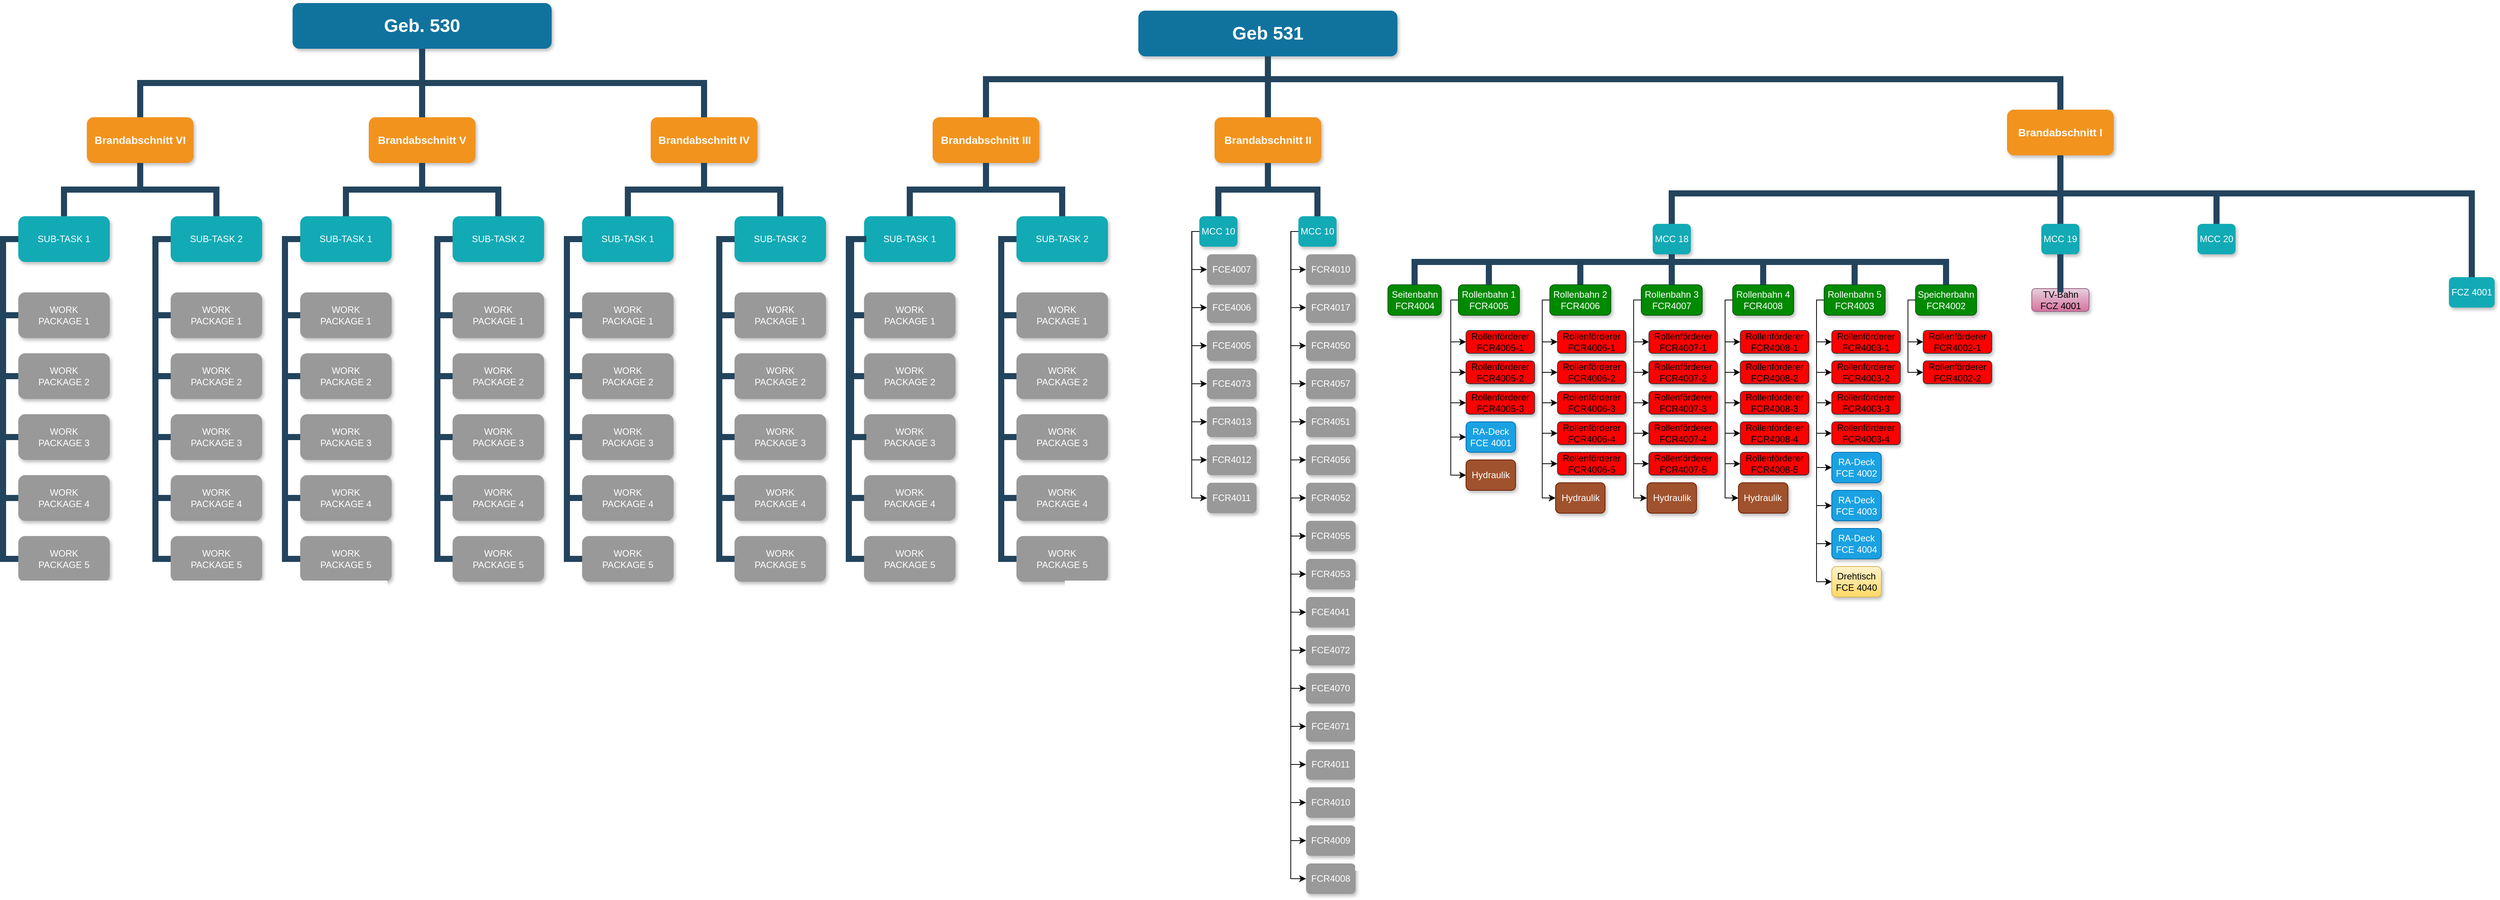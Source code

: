 <mxfile version="22.1.18" type="github">
  <diagram name="Page-1" id="64c3da0e-402f-94eb-ee01-a36477274f13">
    <mxGraphModel dx="1741" dy="1046" grid="1" gridSize="10" guides="1" tooltips="1" connect="1" arrows="1" fold="1" page="1" pageScale="1" pageWidth="4681" pageHeight="3300" background="none" math="0" shadow="0">
      <root>
        <mxCell id="0" />
        <mxCell id="1" parent="0" />
        <mxCell id="2" value="Geb. 530" style="whiteSpace=wrap;rounded=1;shadow=1;fillColor=#10739E;strokeColor=none;fontColor=#FFFFFF;fontStyle=1;fontSize=24" parent="1" vertex="1">
          <mxGeometry x="430" y="20" width="340" height="60" as="geometry" />
        </mxCell>
        <mxCell id="3" value="Brandabschnitt VI" style="whiteSpace=wrap;rounded=1;fillColor=#F2931E;strokeColor=none;shadow=1;fontColor=#FFFFFF;fontStyle=1;fontSize=14" parent="1" vertex="1">
          <mxGeometry x="160" y="170.0" width="140" height="60" as="geometry" />
        </mxCell>
        <mxCell id="4" value="Brandabschnitt V" style="whiteSpace=wrap;rounded=1;fillColor=#F2931E;strokeColor=none;shadow=1;fontColor=#FFFFFF;fontStyle=1;fontSize=14" parent="1" vertex="1">
          <mxGeometry x="530" y="170.0" width="140" height="60" as="geometry" />
        </mxCell>
        <mxCell id="5" value="Brandabschnitt I" style="whiteSpace=wrap;rounded=1;fillColor=#F2931E;strokeColor=none;shadow=1;fontColor=#FFFFFF;fontStyle=1;fontSize=14" parent="1" vertex="1">
          <mxGeometry x="2680.04" y="160.0" width="140" height="60" as="geometry" />
        </mxCell>
        <mxCell id="6" value="Brandabschnitt IV" style="whiteSpace=wrap;rounded=1;fillColor=#F2931E;strokeColor=none;shadow=1;fontColor=#FFFFFF;fontStyle=1;fontSize=14" parent="1" vertex="1">
          <mxGeometry x="900" y="170.0" width="140" height="60" as="geometry" />
        </mxCell>
        <mxCell id="7" value="Brandabschnitt III" style="whiteSpace=wrap;rounded=1;fillColor=#F2931E;strokeColor=none;shadow=1;fontColor=#FFFFFF;fontStyle=1;fontSize=14" parent="1" vertex="1">
          <mxGeometry x="1270" y="170.0" width="140" height="60" as="geometry" />
        </mxCell>
        <mxCell id="8" value="Brandabschnitt II" style="whiteSpace=wrap;rounded=1;fillColor=#F2931E;strokeColor=none;shadow=1;fontColor=#FFFFFF;fontStyle=1;fontSize=14" parent="1" vertex="1">
          <mxGeometry x="1640" y="170.0" width="140" height="60" as="geometry" />
        </mxCell>
        <mxCell id="10" value="SUB-TASK 1" style="whiteSpace=wrap;rounded=1;fillColor=#12AAB5;strokeColor=none;shadow=1;fontColor=#FFFFFF;" parent="1" vertex="1">
          <mxGeometry x="70" y="300.0" width="120" height="60" as="geometry" />
        </mxCell>
        <mxCell id="12" value="SUB-TASK 2" style="whiteSpace=wrap;rounded=1;fillColor=#12AAB5;strokeColor=none;shadow=1;fontColor=#FFFFFF;" parent="1" vertex="1">
          <mxGeometry x="270" y="300.0" width="120" height="60" as="geometry" />
        </mxCell>
        <mxCell id="23" value="WORK&#xa;PACKAGE 1" style="whiteSpace=wrap;rounded=1;fillColor=#999999;strokeColor=none;shadow=1;fontColor=#FFFFFF;fontStyle=0" parent="1" vertex="1">
          <mxGeometry x="70.0" y="400.0" width="120" height="60" as="geometry" />
        </mxCell>
        <mxCell id="24" value="WORK&#xa;PACKAGE 2" style="whiteSpace=wrap;rounded=1;fillColor=#999999;strokeColor=none;shadow=1;fontColor=#FFFFFF;fontStyle=0" parent="1" vertex="1">
          <mxGeometry x="70.0" y="480.0" width="120" height="60" as="geometry" />
        </mxCell>
        <mxCell id="25" value="WORK&#xa;PACKAGE 3" style="whiteSpace=wrap;rounded=1;fillColor=#999999;strokeColor=none;shadow=1;fontColor=#FFFFFF;fontStyle=0" parent="1" vertex="1">
          <mxGeometry x="70.0" y="560.0" width="120" height="60" as="geometry" />
        </mxCell>
        <mxCell id="26" value="WORK&#xa;PACKAGE 4" style="whiteSpace=wrap;rounded=1;fillColor=#999999;strokeColor=none;shadow=1;fontColor=#FFFFFF;fontStyle=0" parent="1" vertex="1">
          <mxGeometry x="70.0" y="640.0" width="120" height="60" as="geometry" />
        </mxCell>
        <mxCell id="27" value="WORK&#xa;PACKAGE 5" style="whiteSpace=wrap;rounded=1;fillColor=#999999;strokeColor=none;shadow=1;fontColor=#FFFFFF;fontStyle=0" parent="1" vertex="1">
          <mxGeometry x="70.0" y="720.0" width="120" height="60" as="geometry" />
        </mxCell>
        <mxCell id="38" value="WORK&#xa;PACKAGE 1" style="whiteSpace=wrap;rounded=1;fillColor=#999999;strokeColor=none;shadow=1;fontColor=#FFFFFF;fontStyle=0" parent="1" vertex="1">
          <mxGeometry x="270.0" y="400.0" width="120" height="60" as="geometry" />
        </mxCell>
        <mxCell id="39" value="WORK&#xa;PACKAGE 2" style="whiteSpace=wrap;rounded=1;fillColor=#999999;strokeColor=none;shadow=1;fontColor=#FFFFFF;fontStyle=0" parent="1" vertex="1">
          <mxGeometry x="270.0" y="480.0" width="120" height="60" as="geometry" />
        </mxCell>
        <mxCell id="40" value="WORK&#xa;PACKAGE 3" style="whiteSpace=wrap;rounded=1;fillColor=#999999;strokeColor=none;shadow=1;fontColor=#FFFFFF;fontStyle=0" parent="1" vertex="1">
          <mxGeometry x="270.0" y="560.0" width="120" height="60" as="geometry" />
        </mxCell>
        <mxCell id="41" value="WORK&#xa;PACKAGE 4" style="whiteSpace=wrap;rounded=1;fillColor=#999999;strokeColor=none;shadow=1;fontColor=#FFFFFF;fontStyle=0" parent="1" vertex="1">
          <mxGeometry x="270.0" y="640.0" width="120" height="60" as="geometry" />
        </mxCell>
        <mxCell id="42" value="WORK&#xa;PACKAGE 5" style="whiteSpace=wrap;rounded=1;fillColor=#999999;strokeColor=none;shadow=1;fontColor=#FFFFFF;fontStyle=0" parent="1" vertex="1">
          <mxGeometry x="270" y="720.0" width="120" height="60" as="geometry" />
        </mxCell>
        <mxCell id="43" value="SUB-TASK 1" style="whiteSpace=wrap;rounded=1;fillColor=#12AAB5;strokeColor=none;shadow=1;fontColor=#FFFFFF;" parent="1" vertex="1">
          <mxGeometry x="440.0" y="300.0" width="120" height="60" as="geometry" />
        </mxCell>
        <mxCell id="44" value="SUB-TASK 2" style="whiteSpace=wrap;rounded=1;fillColor=#12AAB5;strokeColor=none;shadow=1;fontColor=#FFFFFF;" parent="1" vertex="1">
          <mxGeometry x="640.0" y="300.0" width="120" height="60" as="geometry" />
        </mxCell>
        <mxCell id="45" value="WORK&#xa;PACKAGE 1" style="whiteSpace=wrap;rounded=1;fillColor=#999999;strokeColor=none;shadow=1;fontColor=#FFFFFF;fontStyle=0" parent="1" vertex="1">
          <mxGeometry x="440.0" y="400.0" width="120" height="60" as="geometry" />
        </mxCell>
        <mxCell id="46" value="WORK&#xa;PACKAGE 2" style="whiteSpace=wrap;rounded=1;fillColor=#999999;strokeColor=none;shadow=1;fontColor=#FFFFFF;fontStyle=0" parent="1" vertex="1">
          <mxGeometry x="440.0" y="480.0" width="120" height="60" as="geometry" />
        </mxCell>
        <mxCell id="47" value="WORK&#xa;PACKAGE 3" style="whiteSpace=wrap;rounded=1;fillColor=#999999;strokeColor=none;shadow=1;fontColor=#FFFFFF;fontStyle=0" parent="1" vertex="1">
          <mxGeometry x="440.0" y="560.0" width="120" height="60" as="geometry" />
        </mxCell>
        <mxCell id="48" value="WORK&#xa;PACKAGE 4" style="whiteSpace=wrap;rounded=1;fillColor=#999999;strokeColor=none;shadow=1;fontColor=#FFFFFF;fontStyle=0" parent="1" vertex="1">
          <mxGeometry x="440" y="640.0" width="120" height="60" as="geometry" />
        </mxCell>
        <mxCell id="49" value="WORK&#xa;PACKAGE 5" style="whiteSpace=wrap;rounded=1;fillColor=#999999;strokeColor=none;shadow=1;fontColor=#FFFFFF;fontStyle=0" parent="1" vertex="1">
          <mxGeometry x="440.0" y="720.0" width="120" height="60" as="geometry" />
        </mxCell>
        <mxCell id="50" value="WORK&#xa;PACKAGE 1" style="whiteSpace=wrap;rounded=1;fillColor=#999999;strokeColor=none;shadow=1;fontColor=#FFFFFF;fontStyle=0" parent="1" vertex="1">
          <mxGeometry x="640.0" y="400.0" width="120" height="60" as="geometry" />
        </mxCell>
        <mxCell id="51" value="WORK&#xa;PACKAGE 2" style="whiteSpace=wrap;rounded=1;fillColor=#999999;strokeColor=none;shadow=1;fontColor=#FFFFFF;fontStyle=0" parent="1" vertex="1">
          <mxGeometry x="640.0" y="480.0" width="120" height="60" as="geometry" />
        </mxCell>
        <mxCell id="52" value="WORK&#xa;PACKAGE 3" style="whiteSpace=wrap;rounded=1;fillColor=#999999;strokeColor=none;shadow=1;fontColor=#FFFFFF;fontStyle=0" parent="1" vertex="1">
          <mxGeometry x="640.0" y="560.0" width="120" height="60" as="geometry" />
        </mxCell>
        <mxCell id="53" value="WORK&#xa;PACKAGE 4" style="whiteSpace=wrap;rounded=1;fillColor=#999999;strokeColor=none;shadow=1;fontColor=#FFFFFF;fontStyle=0" parent="1" vertex="1">
          <mxGeometry x="640.0" y="640.0" width="120" height="60" as="geometry" />
        </mxCell>
        <mxCell id="54" value="WORK&#xa;PACKAGE 5" style="whiteSpace=wrap;rounded=1;fillColor=#999999;strokeColor=none;shadow=1;fontColor=#FFFFFF;fontStyle=0" parent="1" vertex="1">
          <mxGeometry x="640.0" y="720.0" width="120" height="60" as="geometry" />
        </mxCell>
        <mxCell id="103" value="" style="edgeStyle=elbowEdgeStyle;elbow=vertical;rounded=0;fontColor=#000000;endArrow=none;endFill=0;strokeWidth=8;strokeColor=#23445D;" parent="1" source="3" target="10" edge="1">
          <mxGeometry width="100" height="100" relative="1" as="geometry">
            <mxPoint x="20" y="290" as="sourcePoint" />
            <mxPoint x="120" y="190" as="targetPoint" />
          </mxGeometry>
        </mxCell>
        <mxCell id="104" value="" style="edgeStyle=elbowEdgeStyle;elbow=vertical;rounded=0;fontColor=#000000;endArrow=none;endFill=0;strokeWidth=8;strokeColor=#23445D;" parent="1" source="3" target="12" edge="1">
          <mxGeometry width="100" height="100" relative="1" as="geometry">
            <mxPoint x="360" y="290" as="sourcePoint" />
            <mxPoint x="460" y="190" as="targetPoint" />
          </mxGeometry>
        </mxCell>
        <mxCell id="105" value="" style="edgeStyle=elbowEdgeStyle;elbow=horizontal;rounded=0;fontColor=#000000;endArrow=none;endFill=0;strokeWidth=8;strokeColor=#23445D;" parent="1" source="10" target="23" edge="1">
          <mxGeometry width="100" height="100" relative="1" as="geometry">
            <mxPoint x="10" y="480" as="sourcePoint" />
            <mxPoint x="110" y="380" as="targetPoint" />
            <Array as="points">
              <mxPoint x="50" y="380" />
            </Array>
          </mxGeometry>
        </mxCell>
        <mxCell id="106" value="" style="edgeStyle=elbowEdgeStyle;elbow=horizontal;rounded=0;fontColor=#000000;endArrow=none;endFill=0;strokeWidth=8;strokeColor=#23445D;" parent="1" source="10" target="24" edge="1">
          <mxGeometry width="100" height="100" relative="1" as="geometry">
            <mxPoint x="80" y="340" as="sourcePoint" />
            <mxPoint x="80" y="440" as="targetPoint" />
            <Array as="points">
              <mxPoint x="50" y="400" />
            </Array>
          </mxGeometry>
        </mxCell>
        <mxCell id="107" value="" style="edgeStyle=elbowEdgeStyle;elbow=horizontal;rounded=0;fontColor=#000000;endArrow=none;endFill=0;strokeWidth=8;strokeColor=#23445D;" parent="1" source="10" target="27" edge="1">
          <mxGeometry width="100" height="100" relative="1" as="geometry">
            <mxPoint x="80" y="340" as="sourcePoint" />
            <mxPoint x="80" y="440" as="targetPoint" />
            <Array as="points">
              <mxPoint x="50" y="540" />
            </Array>
          </mxGeometry>
        </mxCell>
        <mxCell id="109" value="" style="edgeStyle=elbowEdgeStyle;elbow=horizontal;rounded=0;fontColor=#000000;endArrow=none;endFill=0;strokeWidth=8;strokeColor=#23445D;" parent="1" source="10" target="26" edge="1">
          <mxGeometry width="100" height="100" relative="1" as="geometry">
            <mxPoint x="100" y="360" as="sourcePoint" />
            <mxPoint x="100" y="460" as="targetPoint" />
            <Array as="points">
              <mxPoint x="50" y="410" />
            </Array>
          </mxGeometry>
        </mxCell>
        <mxCell id="110" value="" style="edgeStyle=elbowEdgeStyle;elbow=horizontal;rounded=0;fontColor=#000000;endArrow=none;endFill=0;strokeWidth=8;strokeColor=#23445D;" parent="1" source="10" target="25" edge="1">
          <mxGeometry width="100" height="100" relative="1" as="geometry">
            <mxPoint x="110" y="370" as="sourcePoint" />
            <mxPoint x="110" y="470" as="targetPoint" />
            <Array as="points">
              <mxPoint x="50" y="430" />
            </Array>
          </mxGeometry>
        </mxCell>
        <mxCell id="111" value="" style="edgeStyle=elbowEdgeStyle;elbow=horizontal;rounded=0;fontColor=#000000;endArrow=none;endFill=0;strokeWidth=8;strokeColor=#23445D;" parent="1" target="38" edge="1">
          <mxGeometry width="100" height="100" relative="1" as="geometry">
            <mxPoint x="260" y="330.0" as="sourcePoint" />
            <mxPoint x="260" y="430.0" as="targetPoint" />
            <Array as="points">
              <mxPoint x="250" y="380" />
            </Array>
          </mxGeometry>
        </mxCell>
        <mxCell id="112" value="" style="edgeStyle=elbowEdgeStyle;elbow=horizontal;rounded=0;fontColor=#000000;endArrow=none;endFill=0;strokeWidth=8;strokeColor=#23445D;" parent="1" source="12" target="39" edge="1">
          <mxGeometry width="100" height="100" relative="1" as="geometry">
            <mxPoint x="260" y="330.0" as="sourcePoint" />
            <mxPoint x="260" y="510.0" as="targetPoint" />
            <Array as="points">
              <mxPoint x="250" y="420" />
            </Array>
          </mxGeometry>
        </mxCell>
        <mxCell id="113" value="" style="edgeStyle=elbowEdgeStyle;elbow=horizontal;rounded=0;fontColor=#000000;endArrow=none;endFill=0;strokeWidth=8;strokeColor=#23445D;" parent="1" source="12" target="42" edge="1">
          <mxGeometry width="100" height="100" relative="1" as="geometry">
            <mxPoint x="260" y="330.0" as="sourcePoint" />
            <mxPoint x="260.0" y="750.0" as="targetPoint" />
            <Array as="points">
              <mxPoint x="250" y="540" />
            </Array>
          </mxGeometry>
        </mxCell>
        <mxCell id="114" value="" style="edgeStyle=elbowEdgeStyle;elbow=horizontal;rounded=0;fontColor=#000000;endArrow=none;endFill=0;strokeWidth=8;strokeColor=#23445D;" parent="1" source="12" target="41" edge="1">
          <mxGeometry width="100" height="100" relative="1" as="geometry">
            <mxPoint x="260" y="330.0" as="sourcePoint" />
            <mxPoint x="260.0" y="670.0" as="targetPoint" />
            <Array as="points">
              <mxPoint x="250" y="500" />
            </Array>
          </mxGeometry>
        </mxCell>
        <mxCell id="115" value="" style="edgeStyle=elbowEdgeStyle;elbow=horizontal;rounded=0;fontColor=#000000;endArrow=none;endFill=0;strokeWidth=8;strokeColor=#23445D;" parent="1" source="12" target="40" edge="1">
          <mxGeometry width="100" height="100" relative="1" as="geometry">
            <mxPoint x="260" y="330.0" as="sourcePoint" />
            <mxPoint x="260" y="590.0" as="targetPoint" />
            <Array as="points">
              <mxPoint x="250" y="460" />
            </Array>
          </mxGeometry>
        </mxCell>
        <mxCell id="116" value="" style="edgeStyle=elbowEdgeStyle;elbow=vertical;rounded=0;fontColor=#000000;endArrow=none;endFill=0;strokeWidth=8;strokeColor=#23445D;" parent="1" source="4" target="43" edge="1">
          <mxGeometry width="100" height="100" relative="1" as="geometry">
            <mxPoint x="240" y="240.0" as="sourcePoint" />
            <mxPoint x="140" y="310" as="targetPoint" />
          </mxGeometry>
        </mxCell>
        <mxCell id="117" value="" style="edgeStyle=elbowEdgeStyle;elbow=vertical;rounded=0;fontColor=#000000;endArrow=none;endFill=0;strokeWidth=8;strokeColor=#23445D;" parent="1" source="4" target="44" edge="1">
          <mxGeometry width="100" height="100" relative="1" as="geometry">
            <mxPoint x="240" y="240.0" as="sourcePoint" />
            <mxPoint x="340" y="310" as="targetPoint" />
          </mxGeometry>
        </mxCell>
        <mxCell id="118" value="" style="edgeStyle=elbowEdgeStyle;elbow=horizontal;rounded=0;fontColor=#000000;endArrow=none;endFill=0;strokeWidth=8;strokeColor=#23445D;" parent="1" source="43" target="45" edge="1">
          <mxGeometry width="100" height="100" relative="1" as="geometry">
            <mxPoint x="420" y="330.0" as="sourcePoint" />
            <mxPoint x="430.0" y="430" as="targetPoint" />
            <Array as="points">
              <mxPoint x="420" y="380" />
            </Array>
          </mxGeometry>
        </mxCell>
        <mxCell id="119" value="" style="edgeStyle=elbowEdgeStyle;elbow=horizontal;rounded=0;fontColor=#000000;endArrow=none;endFill=0;strokeWidth=8;strokeColor=#23445D;" parent="1" source="43" target="46" edge="1">
          <mxGeometry width="100" height="100" relative="1" as="geometry">
            <mxPoint x="430" y="330" as="sourcePoint" />
            <mxPoint x="430.0" y="510" as="targetPoint" />
            <Array as="points">
              <mxPoint x="420" y="420" />
            </Array>
          </mxGeometry>
        </mxCell>
        <mxCell id="120" value="" style="edgeStyle=elbowEdgeStyle;elbow=horizontal;rounded=0;fontColor=#000000;endArrow=none;endFill=0;strokeWidth=8;strokeColor=#23445D;" parent="1" source="43" target="49" edge="1">
          <mxGeometry width="100" height="100" relative="1" as="geometry">
            <mxPoint x="430" y="330" as="sourcePoint" />
            <mxPoint x="430" y="750" as="targetPoint" />
            <Array as="points">
              <mxPoint x="420" y="550" />
            </Array>
          </mxGeometry>
        </mxCell>
        <mxCell id="121" value="" style="edgeStyle=elbowEdgeStyle;elbow=horizontal;rounded=0;fontColor=#000000;endArrow=none;endFill=0;strokeWidth=8;strokeColor=#23445D;" parent="1" source="43" target="48" edge="1">
          <mxGeometry width="100" height="100" relative="1" as="geometry">
            <mxPoint x="430" y="330" as="sourcePoint" />
            <mxPoint x="430" y="670" as="targetPoint" />
            <Array as="points">
              <mxPoint x="420" y="500" />
            </Array>
          </mxGeometry>
        </mxCell>
        <mxCell id="122" value="" style="edgeStyle=elbowEdgeStyle;elbow=horizontal;rounded=0;fontColor=#000000;endArrow=none;endFill=0;strokeWidth=8;strokeColor=#23445D;" parent="1" source="43" target="47" edge="1">
          <mxGeometry width="100" height="100" relative="1" as="geometry">
            <mxPoint x="430" y="330" as="sourcePoint" />
            <mxPoint x="430.0" y="590" as="targetPoint" />
            <Array as="points">
              <mxPoint x="420" y="470" />
            </Array>
          </mxGeometry>
        </mxCell>
        <mxCell id="123" value="" style="edgeStyle=elbowEdgeStyle;elbow=horizontal;rounded=0;fontColor=#000000;endArrow=none;endFill=0;strokeWidth=8;strokeColor=#23445D;" parent="1" source="44" target="50" edge="1">
          <mxGeometry width="100" height="100" relative="1" as="geometry">
            <mxPoint x="610" y="330.0" as="sourcePoint" />
            <mxPoint x="620.0" y="430" as="targetPoint" />
            <Array as="points">
              <mxPoint x="620" y="380" />
            </Array>
          </mxGeometry>
        </mxCell>
        <mxCell id="124" value="" style="edgeStyle=elbowEdgeStyle;elbow=horizontal;rounded=0;fontColor=#000000;endArrow=none;endFill=0;strokeWidth=8;strokeColor=#23445D;" parent="1" source="44" target="51" edge="1">
          <mxGeometry width="100" height="100" relative="1" as="geometry">
            <mxPoint x="620" y="330" as="sourcePoint" />
            <mxPoint x="620.0" y="510" as="targetPoint" />
            <Array as="points">
              <mxPoint x="620" y="420" />
            </Array>
          </mxGeometry>
        </mxCell>
        <mxCell id="125" value="" style="edgeStyle=elbowEdgeStyle;elbow=horizontal;rounded=0;fontColor=#000000;endArrow=none;endFill=0;strokeWidth=8;strokeColor=#23445D;" parent="1" source="44" target="54" edge="1">
          <mxGeometry width="100" height="100" relative="1" as="geometry">
            <mxPoint x="620" y="330" as="sourcePoint" />
            <mxPoint x="620" y="750" as="targetPoint" />
            <Array as="points">
              <mxPoint x="620" y="540" />
            </Array>
          </mxGeometry>
        </mxCell>
        <mxCell id="126" value="" style="edgeStyle=elbowEdgeStyle;elbow=horizontal;rounded=0;fontColor=#000000;endArrow=none;endFill=0;strokeWidth=8;strokeColor=#23445D;" parent="1" source="44" target="53" edge="1">
          <mxGeometry width="100" height="100" relative="1" as="geometry">
            <mxPoint x="620" y="330" as="sourcePoint" />
            <mxPoint x="620" y="670" as="targetPoint" />
            <Array as="points">
              <mxPoint x="620" y="500" />
            </Array>
          </mxGeometry>
        </mxCell>
        <mxCell id="127" value="" style="edgeStyle=elbowEdgeStyle;elbow=horizontal;rounded=0;fontColor=#000000;endArrow=none;endFill=0;strokeWidth=8;strokeColor=#23445D;" parent="1" source="44" target="52" edge="1">
          <mxGeometry width="100" height="100" relative="1" as="geometry">
            <mxPoint x="620" y="330" as="sourcePoint" />
            <mxPoint x="620.0" y="590" as="targetPoint" />
            <Array as="points">
              <mxPoint x="620" y="470" />
            </Array>
          </mxGeometry>
        </mxCell>
        <mxCell id="133" value="SUB-TASK 1" style="whiteSpace=wrap;rounded=1;fillColor=#12AAB5;strokeColor=none;shadow=1;fontColor=#FFFFFF;" parent="1" vertex="1">
          <mxGeometry x="810.0" y="300.0" width="120" height="60" as="geometry" />
        </mxCell>
        <mxCell id="134" value="SUB-TASK 2" style="whiteSpace=wrap;rounded=1;fillColor=#12AAB5;strokeColor=none;shadow=1;fontColor=#FFFFFF;" parent="1" vertex="1">
          <mxGeometry x="1010.0" y="300.0" width="120" height="60" as="geometry" />
        </mxCell>
        <mxCell id="135" value="WORK&#xa;PACKAGE 1" style="whiteSpace=wrap;rounded=1;fillColor=#999999;strokeColor=none;shadow=1;fontColor=#FFFFFF;fontStyle=0" parent="1" vertex="1">
          <mxGeometry x="810.0" y="400.0" width="120" height="60" as="geometry" />
        </mxCell>
        <mxCell id="136" value="WORK&#xa;PACKAGE 2" style="whiteSpace=wrap;rounded=1;fillColor=#999999;strokeColor=none;shadow=1;fontColor=#FFFFFF;fontStyle=0" parent="1" vertex="1">
          <mxGeometry x="810.0" y="480.0" width="120" height="60" as="geometry" />
        </mxCell>
        <mxCell id="137" value="WORK&#xa;PACKAGE 3" style="whiteSpace=wrap;rounded=1;fillColor=#999999;strokeColor=none;shadow=1;fontColor=#FFFFFF;fontStyle=0" parent="1" vertex="1">
          <mxGeometry x="810.0" y="560.0" width="120" height="60" as="geometry" />
        </mxCell>
        <mxCell id="138" value="WORK&#xa;PACKAGE 4" style="whiteSpace=wrap;rounded=1;fillColor=#999999;strokeColor=none;shadow=1;fontColor=#FFFFFF;fontStyle=0" parent="1" vertex="1">
          <mxGeometry x="810" y="640.0" width="120" height="60" as="geometry" />
        </mxCell>
        <mxCell id="139" value="WORK&#xa;PACKAGE 5" style="whiteSpace=wrap;rounded=1;fillColor=#999999;strokeColor=none;shadow=1;fontColor=#FFFFFF;fontStyle=0" parent="1" vertex="1">
          <mxGeometry x="810.0" y="720.0" width="120" height="60" as="geometry" />
        </mxCell>
        <mxCell id="140" value="WORK&#xa;PACKAGE 1" style="whiteSpace=wrap;rounded=1;fillColor=#999999;strokeColor=none;shadow=1;fontColor=#FFFFFF;fontStyle=0" parent="1" vertex="1">
          <mxGeometry x="1010.0" y="400.0" width="120" height="60" as="geometry" />
        </mxCell>
        <mxCell id="141" value="WORK&#xa;PACKAGE 2" style="whiteSpace=wrap;rounded=1;fillColor=#999999;strokeColor=none;shadow=1;fontColor=#FFFFFF;fontStyle=0" parent="1" vertex="1">
          <mxGeometry x="1010.0" y="480.0" width="120" height="60" as="geometry" />
        </mxCell>
        <mxCell id="142" value="WORK&#xa;PACKAGE 3" style="whiteSpace=wrap;rounded=1;fillColor=#999999;strokeColor=none;shadow=1;fontColor=#FFFFFF;fontStyle=0" parent="1" vertex="1">
          <mxGeometry x="1010.0" y="560.0" width="120" height="60" as="geometry" />
        </mxCell>
        <mxCell id="143" value="WORK&#xa;PACKAGE 4" style="whiteSpace=wrap;rounded=1;fillColor=#999999;strokeColor=none;shadow=1;fontColor=#FFFFFF;fontStyle=0" parent="1" vertex="1">
          <mxGeometry x="1010.0" y="640.0" width="120" height="60" as="geometry" />
        </mxCell>
        <mxCell id="144" value="WORK&#xa;PACKAGE 5" style="whiteSpace=wrap;rounded=1;fillColor=#999999;strokeColor=none;shadow=1;fontColor=#FFFFFF;fontStyle=0" parent="1" vertex="1">
          <mxGeometry x="1010.0" y="720.0" width="120" height="60" as="geometry" />
        </mxCell>
        <mxCell id="145" value="" style="edgeStyle=elbowEdgeStyle;elbow=horizontal;rounded=0;fontColor=#000000;endArrow=none;endFill=0;strokeWidth=8;strokeColor=#23445D;" parent="1" source="133" target="135" edge="1">
          <mxGeometry width="100" height="100" relative="1" as="geometry">
            <mxPoint x="790" y="330.0" as="sourcePoint" />
            <mxPoint x="800.0" y="430" as="targetPoint" />
            <Array as="points">
              <mxPoint x="790" y="380" />
            </Array>
          </mxGeometry>
        </mxCell>
        <mxCell id="146" value="" style="edgeStyle=elbowEdgeStyle;elbow=horizontal;rounded=0;fontColor=#000000;endArrow=none;endFill=0;strokeWidth=8;strokeColor=#23445D;" parent="1" source="133" target="136" edge="1">
          <mxGeometry width="100" height="100" relative="1" as="geometry">
            <mxPoint x="800" y="330" as="sourcePoint" />
            <mxPoint x="800.0" y="510" as="targetPoint" />
            <Array as="points">
              <mxPoint x="790" y="420" />
            </Array>
          </mxGeometry>
        </mxCell>
        <mxCell id="147" value="" style="edgeStyle=elbowEdgeStyle;elbow=horizontal;rounded=0;fontColor=#000000;endArrow=none;endFill=0;strokeWidth=8;strokeColor=#23445D;" parent="1" source="133" target="139" edge="1">
          <mxGeometry width="100" height="100" relative="1" as="geometry">
            <mxPoint x="800" y="330" as="sourcePoint" />
            <mxPoint x="800" y="750" as="targetPoint" />
            <Array as="points">
              <mxPoint x="790" y="550" />
            </Array>
          </mxGeometry>
        </mxCell>
        <mxCell id="148" value="" style="edgeStyle=elbowEdgeStyle;elbow=horizontal;rounded=0;fontColor=#000000;endArrow=none;endFill=0;strokeWidth=8;strokeColor=#23445D;" parent="1" source="133" target="138" edge="1">
          <mxGeometry width="100" height="100" relative="1" as="geometry">
            <mxPoint x="800" y="330" as="sourcePoint" />
            <mxPoint x="800" y="670" as="targetPoint" />
            <Array as="points">
              <mxPoint x="790" y="500" />
            </Array>
          </mxGeometry>
        </mxCell>
        <mxCell id="149" value="" style="edgeStyle=elbowEdgeStyle;elbow=horizontal;rounded=0;fontColor=#000000;endArrow=none;endFill=0;strokeWidth=8;strokeColor=#23445D;" parent="1" source="133" target="137" edge="1">
          <mxGeometry width="100" height="100" relative="1" as="geometry">
            <mxPoint x="800" y="330" as="sourcePoint" />
            <mxPoint x="800.0" y="590" as="targetPoint" />
            <Array as="points">
              <mxPoint x="790" y="470" />
            </Array>
          </mxGeometry>
        </mxCell>
        <mxCell id="150" value="" style="edgeStyle=elbowEdgeStyle;elbow=horizontal;rounded=0;fontColor=#000000;endArrow=none;endFill=0;strokeWidth=8;strokeColor=#23445D;" parent="1" source="134" target="140" edge="1">
          <mxGeometry width="100" height="100" relative="1" as="geometry">
            <mxPoint x="980" y="330.0" as="sourcePoint" />
            <mxPoint x="990.0" y="430" as="targetPoint" />
            <Array as="points">
              <mxPoint x="990" y="380" />
            </Array>
          </mxGeometry>
        </mxCell>
        <mxCell id="151" value="" style="edgeStyle=elbowEdgeStyle;elbow=horizontal;rounded=0;fontColor=#000000;endArrow=none;endFill=0;strokeWidth=8;strokeColor=#23445D;" parent="1" source="134" target="141" edge="1">
          <mxGeometry width="100" height="100" relative="1" as="geometry">
            <mxPoint x="990" y="330" as="sourcePoint" />
            <mxPoint x="990.0" y="510" as="targetPoint" />
            <Array as="points">
              <mxPoint x="990" y="420" />
            </Array>
          </mxGeometry>
        </mxCell>
        <mxCell id="152" value="" style="edgeStyle=elbowEdgeStyle;elbow=horizontal;rounded=0;fontColor=#000000;endArrow=none;endFill=0;strokeWidth=8;strokeColor=#23445D;" parent="1" source="134" target="144" edge="1">
          <mxGeometry width="100" height="100" relative="1" as="geometry">
            <mxPoint x="990" y="330" as="sourcePoint" />
            <mxPoint x="990" y="750" as="targetPoint" />
            <Array as="points">
              <mxPoint x="990" y="540" />
            </Array>
          </mxGeometry>
        </mxCell>
        <mxCell id="153" value="" style="edgeStyle=elbowEdgeStyle;elbow=horizontal;rounded=0;fontColor=#000000;endArrow=none;endFill=0;strokeWidth=8;strokeColor=#23445D;" parent="1" source="134" target="143" edge="1">
          <mxGeometry width="100" height="100" relative="1" as="geometry">
            <mxPoint x="990" y="330" as="sourcePoint" />
            <mxPoint x="990" y="670" as="targetPoint" />
            <Array as="points">
              <mxPoint x="990" y="500" />
            </Array>
          </mxGeometry>
        </mxCell>
        <mxCell id="154" value="" style="edgeStyle=elbowEdgeStyle;elbow=horizontal;rounded=0;fontColor=#000000;endArrow=none;endFill=0;strokeWidth=8;strokeColor=#23445D;" parent="1" source="134" target="142" edge="1">
          <mxGeometry width="100" height="100" relative="1" as="geometry">
            <mxPoint x="990" y="330" as="sourcePoint" />
            <mxPoint x="990.0" y="590" as="targetPoint" />
            <Array as="points">
              <mxPoint x="990" y="470" />
            </Array>
          </mxGeometry>
        </mxCell>
        <mxCell id="155" value="SUB-TASK 1" style="whiteSpace=wrap;rounded=1;fillColor=#12AAB5;strokeColor=none;shadow=1;fontColor=#FFFFFF;" parent="1" vertex="1">
          <mxGeometry x="1180.0" y="300.0" width="120" height="60" as="geometry" />
        </mxCell>
        <mxCell id="156" value="SUB-TASK 2" style="whiteSpace=wrap;rounded=1;fillColor=#12AAB5;strokeColor=none;shadow=1;fontColor=#FFFFFF;" parent="1" vertex="1">
          <mxGeometry x="1380.0" y="300.0" width="120" height="60" as="geometry" />
        </mxCell>
        <mxCell id="157" value="WORK&#xa;PACKAGE 1" style="whiteSpace=wrap;rounded=1;fillColor=#999999;strokeColor=none;shadow=1;fontColor=#FFFFFF;fontStyle=0" parent="1" vertex="1">
          <mxGeometry x="1180.0" y="400.0" width="120" height="60" as="geometry" />
        </mxCell>
        <mxCell id="158" value="WORK&#xa;PACKAGE 2" style="whiteSpace=wrap;rounded=1;fillColor=#999999;strokeColor=none;shadow=1;fontColor=#FFFFFF;fontStyle=0" parent="1" vertex="1">
          <mxGeometry x="1180" y="480.0" width="120" height="60" as="geometry" />
        </mxCell>
        <mxCell id="159" value="WORK&#xa;PACKAGE 3" style="whiteSpace=wrap;rounded=1;fillColor=#999999;strokeColor=none;shadow=1;fontColor=#FFFFFF;fontStyle=0" parent="1" vertex="1">
          <mxGeometry x="1180.0" y="560.0" width="120" height="60" as="geometry" />
        </mxCell>
        <mxCell id="160" value="WORK&#xa;PACKAGE 4" style="whiteSpace=wrap;rounded=1;fillColor=#999999;strokeColor=none;shadow=1;fontColor=#FFFFFF;fontStyle=0" parent="1" vertex="1">
          <mxGeometry x="1180" y="640.0" width="120" height="60" as="geometry" />
        </mxCell>
        <mxCell id="161" value="WORK&#xa;PACKAGE 5" style="whiteSpace=wrap;rounded=1;fillColor=#999999;strokeColor=none;shadow=1;fontColor=#FFFFFF;fontStyle=0" parent="1" vertex="1">
          <mxGeometry x="1180" y="720.0" width="120" height="60" as="geometry" />
        </mxCell>
        <mxCell id="162" value="WORK&#xa;PACKAGE 1" style="whiteSpace=wrap;rounded=1;fillColor=#999999;strokeColor=none;shadow=1;fontColor=#FFFFFF;fontStyle=0" parent="1" vertex="1">
          <mxGeometry x="1380.0" y="400.0" width="120" height="60" as="geometry" />
        </mxCell>
        <mxCell id="163" value="WORK&#xa;PACKAGE 2" style="whiteSpace=wrap;rounded=1;fillColor=#999999;strokeColor=none;shadow=1;fontColor=#FFFFFF;fontStyle=0" parent="1" vertex="1">
          <mxGeometry x="1380.0" y="480.0" width="120" height="60" as="geometry" />
        </mxCell>
        <mxCell id="164" value="WORK&#xa;PACKAGE 3" style="whiteSpace=wrap;rounded=1;fillColor=#999999;strokeColor=none;shadow=1;fontColor=#FFFFFF;fontStyle=0" parent="1" vertex="1">
          <mxGeometry x="1380.0" y="560.0" width="120" height="60" as="geometry" />
        </mxCell>
        <mxCell id="165" value="WORK&#xa;PACKAGE 4" style="whiteSpace=wrap;rounded=1;fillColor=#999999;strokeColor=none;shadow=1;fontColor=#FFFFFF;fontStyle=0" parent="1" vertex="1">
          <mxGeometry x="1380.0" y="640.0" width="120" height="60" as="geometry" />
        </mxCell>
        <mxCell id="166" value="WORK&#xa;PACKAGE 5" style="whiteSpace=wrap;rounded=1;fillColor=#999999;strokeColor=none;shadow=1;fontColor=#FFFFFF;fontStyle=0" parent="1" vertex="1">
          <mxGeometry x="1380.0" y="720.0" width="120" height="60" as="geometry" />
        </mxCell>
        <mxCell id="167" value="" style="edgeStyle=elbowEdgeStyle;elbow=horizontal;rounded=0;fontColor=#000000;endArrow=none;endFill=0;strokeWidth=8;strokeColor=#23445D;" parent="1" source="155" target="157" edge="1">
          <mxGeometry width="100" height="100" relative="1" as="geometry">
            <mxPoint x="1160" y="330.0" as="sourcePoint" />
            <mxPoint x="1170.0" y="430.0" as="targetPoint" />
            <Array as="points">
              <mxPoint x="1160" y="380.0" />
            </Array>
          </mxGeometry>
        </mxCell>
        <mxCell id="168" value="" style="edgeStyle=elbowEdgeStyle;elbow=horizontal;rounded=0;fontColor=#000000;endArrow=none;endFill=0;strokeWidth=8;strokeColor=#23445D;" parent="1" source="155" target="158" edge="1">
          <mxGeometry width="100" height="100" relative="1" as="geometry">
            <mxPoint x="1170" y="330.0" as="sourcePoint" />
            <mxPoint x="1170.0" y="510.0" as="targetPoint" />
            <Array as="points">
              <mxPoint x="1160" y="420.0" />
            </Array>
          </mxGeometry>
        </mxCell>
        <mxCell id="169" value="" style="edgeStyle=elbowEdgeStyle;elbow=horizontal;rounded=0;fontColor=#000000;endArrow=none;endFill=0;strokeWidth=8;strokeColor=#23445D;" parent="1" source="155" target="161" edge="1">
          <mxGeometry width="100" height="100" relative="1" as="geometry">
            <mxPoint x="1170" y="330.0" as="sourcePoint" />
            <mxPoint x="1170" y="750.0" as="targetPoint" />
            <Array as="points">
              <mxPoint x="1160" y="550.0" />
            </Array>
          </mxGeometry>
        </mxCell>
        <mxCell id="170" value="" style="edgeStyle=elbowEdgeStyle;elbow=horizontal;rounded=0;fontColor=#000000;endArrow=none;endFill=0;strokeWidth=8;strokeColor=#23445D;" parent="1" source="155" target="160" edge="1">
          <mxGeometry width="100" height="100" relative="1" as="geometry">
            <mxPoint x="1170" y="330.0" as="sourcePoint" />
            <mxPoint x="1170" y="670.0" as="targetPoint" />
            <Array as="points">
              <mxPoint x="1160" y="500.0" />
            </Array>
          </mxGeometry>
        </mxCell>
        <mxCell id="171" value="" style="edgeStyle=elbowEdgeStyle;elbow=horizontal;rounded=0;fontColor=#000000;endArrow=none;endFill=0;strokeWidth=8;strokeColor=#23445D;" parent="1" edge="1">
          <mxGeometry width="100" height="100" relative="1" as="geometry">
            <mxPoint x="1183" y="330.0" as="sourcePoint" />
            <mxPoint x="1183" y="590.0" as="targetPoint" />
            <Array as="points">
              <mxPoint x="1163" y="470.0" />
            </Array>
          </mxGeometry>
        </mxCell>
        <mxCell id="172" value="" style="edgeStyle=elbowEdgeStyle;elbow=horizontal;rounded=0;fontColor=#000000;endArrow=none;endFill=0;strokeWidth=8;strokeColor=#23445D;" parent="1" source="156" target="162" edge="1">
          <mxGeometry width="100" height="100" relative="1" as="geometry">
            <mxPoint x="1350" y="330.0" as="sourcePoint" />
            <mxPoint x="1360.0" y="430.0" as="targetPoint" />
            <Array as="points">
              <mxPoint x="1360" y="380.0" />
            </Array>
          </mxGeometry>
        </mxCell>
        <mxCell id="173" value="" style="edgeStyle=elbowEdgeStyle;elbow=horizontal;rounded=0;fontColor=#000000;endArrow=none;endFill=0;strokeWidth=8;strokeColor=#23445D;" parent="1" source="156" target="163" edge="1">
          <mxGeometry width="100" height="100" relative="1" as="geometry">
            <mxPoint x="1360" y="330.0" as="sourcePoint" />
            <mxPoint x="1360.0" y="510.0" as="targetPoint" />
            <Array as="points">
              <mxPoint x="1360" y="420.0" />
            </Array>
          </mxGeometry>
        </mxCell>
        <mxCell id="174" value="" style="edgeStyle=elbowEdgeStyle;elbow=horizontal;rounded=0;fontColor=#000000;endArrow=none;endFill=0;strokeWidth=8;strokeColor=#23445D;" parent="1" source="156" target="166" edge="1">
          <mxGeometry width="100" height="100" relative="1" as="geometry">
            <mxPoint x="1360" y="330.0" as="sourcePoint" />
            <mxPoint x="1360" y="750.0" as="targetPoint" />
            <Array as="points">
              <mxPoint x="1360" y="540.0" />
            </Array>
          </mxGeometry>
        </mxCell>
        <mxCell id="175" value="" style="edgeStyle=elbowEdgeStyle;elbow=horizontal;rounded=0;fontColor=#000000;endArrow=none;endFill=0;strokeWidth=8;strokeColor=#23445D;" parent="1" source="156" target="165" edge="1">
          <mxGeometry width="100" height="100" relative="1" as="geometry">
            <mxPoint x="1360" y="330.0" as="sourcePoint" />
            <mxPoint x="1360" y="670.0" as="targetPoint" />
            <Array as="points">
              <mxPoint x="1360" y="500.0" />
            </Array>
          </mxGeometry>
        </mxCell>
        <mxCell id="176" value="" style="edgeStyle=elbowEdgeStyle;elbow=horizontal;rounded=0;fontColor=#000000;endArrow=none;endFill=0;strokeWidth=8;strokeColor=#23445D;" parent="1" source="156" target="164" edge="1">
          <mxGeometry width="100" height="100" relative="1" as="geometry">
            <mxPoint x="1360" y="330.0" as="sourcePoint" />
            <mxPoint x="1360.0" y="590.0" as="targetPoint" />
            <Array as="points">
              <mxPoint x="1360" y="470.0" />
            </Array>
          </mxGeometry>
        </mxCell>
        <mxCell id="199" value="MCC 20" style="whiteSpace=wrap;rounded=1;fillColor=#12AAB5;strokeColor=none;shadow=1;fontColor=#FFFFFF;" parent="1" vertex="1">
          <mxGeometry x="2929.96" y="310" width="50" height="40" as="geometry" />
        </mxCell>
        <mxCell id="221" value="" style="edgeStyle=elbowEdgeStyle;elbow=vertical;rounded=0;fontColor=#000000;endArrow=none;endFill=0;strokeWidth=8;strokeColor=#23445D;" parent="1" source="6" target="133" edge="1">
          <mxGeometry width="100" height="100" relative="1" as="geometry">
            <mxPoint x="780" y="270" as="sourcePoint" />
            <mxPoint x="880" y="170" as="targetPoint" />
          </mxGeometry>
        </mxCell>
        <mxCell id="222" value="" style="edgeStyle=elbowEdgeStyle;elbow=vertical;rounded=0;fontColor=#000000;endArrow=none;endFill=0;strokeWidth=8;strokeColor=#23445D;" parent="1" source="6" target="134" edge="1">
          <mxGeometry width="100" height="100" relative="1" as="geometry">
            <mxPoint x="1030" y="280" as="sourcePoint" />
            <mxPoint x="1130" y="180" as="targetPoint" />
          </mxGeometry>
        </mxCell>
        <mxCell id="223" value="" style="edgeStyle=elbowEdgeStyle;elbow=vertical;rounded=0;fontColor=#000000;endArrow=none;endFill=0;strokeWidth=8;strokeColor=#23445D;" parent="1" source="7" target="155" edge="1">
          <mxGeometry width="100" height="100" relative="1" as="geometry">
            <mxPoint x="1340" y="300" as="sourcePoint" />
            <mxPoint x="1240" y="190" as="targetPoint" />
          </mxGeometry>
        </mxCell>
        <mxCell id="224" value="" style="edgeStyle=elbowEdgeStyle;elbow=vertical;rounded=0;fontColor=#000000;endArrow=none;endFill=0;strokeWidth=8;strokeColor=#23445D;" parent="1" source="7" target="156" edge="1">
          <mxGeometry width="100" height="100" relative="1" as="geometry">
            <mxPoint x="1430" y="290" as="sourcePoint" />
            <mxPoint x="1530" y="190" as="targetPoint" />
          </mxGeometry>
        </mxCell>
        <mxCell id="225" value="" style="edgeStyle=elbowEdgeStyle;elbow=vertical;rounded=0;fontColor=#000000;endArrow=none;endFill=0;strokeWidth=8;strokeColor=#23445D;entryX=0.5;entryY=0;entryDx=0;entryDy=0;" parent="1" source="8" edge="1">
          <mxGeometry width="100" height="100" relative="1" as="geometry">
            <mxPoint x="1550" y="290" as="sourcePoint" />
            <mxPoint x="1645" y="300" as="targetPoint" />
          </mxGeometry>
        </mxCell>
        <mxCell id="227" value="" style="edgeStyle=elbowEdgeStyle;elbow=vertical;rounded=0;fontColor=#000000;endArrow=none;endFill=0;strokeWidth=8;strokeColor=#23445D;" parent="1" source="5" target="199" edge="1">
          <mxGeometry width="100" height="100" relative="1" as="geometry">
            <mxPoint x="2570.04" y="280" as="sourcePoint" />
            <mxPoint x="2670.04" y="180" as="targetPoint" />
            <Array as="points">
              <mxPoint x="2750.04" y="270" />
            </Array>
          </mxGeometry>
        </mxCell>
        <mxCell id="229" value="" style="edgeStyle=elbowEdgeStyle;elbow=vertical;rounded=0;fontColor=#000000;endArrow=none;endFill=0;strokeWidth=8;strokeColor=#23445D;" parent="1" source="2" target="3" edge="1">
          <mxGeometry width="100" height="100" relative="1" as="geometry">
            <mxPoint x="540" y="140" as="sourcePoint" />
            <mxPoint x="640" y="40" as="targetPoint" />
          </mxGeometry>
        </mxCell>
        <mxCell id="230" value="" style="edgeStyle=elbowEdgeStyle;elbow=vertical;rounded=0;fontColor=#000000;endArrow=none;endFill=0;strokeWidth=8;strokeColor=#23445D;" parent="1" source="2" target="4" edge="1">
          <mxGeometry width="100" height="100" relative="1" as="geometry">
            <mxPoint x="550" y="150" as="sourcePoint" />
            <mxPoint x="650" y="50" as="targetPoint" />
          </mxGeometry>
        </mxCell>
        <mxCell id="231" value="" style="edgeStyle=elbowEdgeStyle;elbow=vertical;rounded=0;fontColor=#000000;endArrow=none;endFill=0;strokeWidth=8;strokeColor=#23445D;" parent="1" source="2" target="6" edge="1">
          <mxGeometry width="100" height="100" relative="1" as="geometry">
            <mxPoint x="560" y="160" as="sourcePoint" />
            <mxPoint x="660" y="60" as="targetPoint" />
          </mxGeometry>
        </mxCell>
        <mxCell id="TX3pzebjtwrbGhLkdpQe-234" value="Geb 531" style="whiteSpace=wrap;rounded=1;shadow=1;fillColor=#10739E;strokeColor=none;fontColor=#FFFFFF;fontStyle=1;fontSize=24" vertex="1" parent="1">
          <mxGeometry x="1540" y="30" width="340" height="60" as="geometry" />
        </mxCell>
        <mxCell id="TX3pzebjtwrbGhLkdpQe-242" value="" style="edgeStyle=elbowEdgeStyle;elbow=vertical;rounded=0;fontColor=#000000;endArrow=none;endFill=0;strokeWidth=8;strokeColor=#23445D;entryX=0.5;entryY=0;entryDx=0;entryDy=0;exitX=0.5;exitY=1;exitDx=0;exitDy=0;" edge="1" parent="1" source="TX3pzebjtwrbGhLkdpQe-234" target="8">
          <mxGeometry width="100" height="100" relative="1" as="geometry">
            <mxPoint x="1710" y="100" as="sourcePoint" />
            <mxPoint x="1810" y="170" as="targetPoint" />
          </mxGeometry>
        </mxCell>
        <mxCell id="TX3pzebjtwrbGhLkdpQe-243" value="" style="edgeStyle=elbowEdgeStyle;elbow=vertical;rounded=0;fontColor=#000000;endArrow=none;endFill=0;strokeWidth=8;strokeColor=#23445D;entryX=0.5;entryY=0;entryDx=0;entryDy=0;" edge="1" parent="1" target="7">
          <mxGeometry width="100" height="100" relative="1" as="geometry">
            <mxPoint x="1710" y="120" as="sourcePoint" />
            <mxPoint x="1339.6" y="150" as="targetPoint" />
            <Array as="points">
              <mxPoint x="1530" y="120" />
              <mxPoint x="1710" y="115" />
            </Array>
          </mxGeometry>
        </mxCell>
        <mxCell id="TX3pzebjtwrbGhLkdpQe-244" value="" style="edgeStyle=elbowEdgeStyle;elbow=vertical;rounded=0;fontColor=#000000;endArrow=none;endFill=0;strokeWidth=8;strokeColor=#23445D;exitX=0.5;exitY=0;exitDx=0;exitDy=0;" edge="1" parent="1" source="5">
          <mxGeometry width="100" height="100" relative="1" as="geometry">
            <mxPoint x="2110" y="120" as="sourcePoint" />
            <mxPoint x="1710" y="130" as="targetPoint" />
            <Array as="points">
              <mxPoint x="1930" y="120" />
              <mxPoint x="2110" y="115" />
            </Array>
          </mxGeometry>
        </mxCell>
        <mxCell id="TX3pzebjtwrbGhLkdpQe-245" value="MCC 19" style="whiteSpace=wrap;rounded=1;fillColor=#12AAB5;strokeColor=none;shadow=1;fontColor=#FFFFFF;" vertex="1" parent="1">
          <mxGeometry x="2725.04" y="310" width="50" height="40" as="geometry" />
        </mxCell>
        <mxCell id="TX3pzebjtwrbGhLkdpQe-248" value="FCZ 4001" style="whiteSpace=wrap;rounded=1;fillColor=#12AAB5;strokeColor=none;shadow=1;fontColor=#FFFFFF;" vertex="1" parent="1">
          <mxGeometry x="3259.96" y="380" width="60" height="40" as="geometry" />
        </mxCell>
        <mxCell id="TX3pzebjtwrbGhLkdpQe-250" value="" style="edgeStyle=elbowEdgeStyle;elbow=vertical;rounded=0;fontColor=#000000;endArrow=none;endFill=0;strokeWidth=8;strokeColor=#23445D;entryX=0.5;entryY=0;entryDx=0;entryDy=0;" edge="1" parent="1" target="TX3pzebjtwrbGhLkdpQe-245">
          <mxGeometry width="100" height="100" relative="1" as="geometry">
            <mxPoint x="2750.04" y="260" as="sourcePoint" />
            <mxPoint x="2780.04" y="310" as="targetPoint" />
          </mxGeometry>
        </mxCell>
        <mxCell id="TX3pzebjtwrbGhLkdpQe-255" value="" style="edgeStyle=elbowEdgeStyle;elbow=vertical;rounded=0;fontColor=#000000;endArrow=none;endFill=0;strokeWidth=8;strokeColor=#23445D;entryX=0.5;entryY=0;entryDx=0;entryDy=0;" edge="1" parent="1" target="TX3pzebjtwrbGhLkdpQe-248">
          <mxGeometry width="100" height="100" relative="1" as="geometry">
            <mxPoint x="2750.04" y="270" as="sourcePoint" />
            <mxPoint x="2920.04" y="300" as="targetPoint" />
            <Array as="points">
              <mxPoint x="2830.04" y="270" />
              <mxPoint x="2947.54" y="240" />
            </Array>
          </mxGeometry>
        </mxCell>
        <mxCell id="TX3pzebjtwrbGhLkdpQe-315" value="MCC 18" style="whiteSpace=wrap;rounded=1;fillColor=#12AAB5;strokeColor=none;shadow=1;fontColor=#FFFFFF;" vertex="1" parent="1">
          <mxGeometry x="2215" y="310" width="50" height="40" as="geometry" />
        </mxCell>
        <mxCell id="TX3pzebjtwrbGhLkdpQe-503" style="edgeStyle=orthogonalEdgeStyle;rounded=0;orthogonalLoop=1;jettySize=auto;html=1;entryX=0;entryY=0.5;entryDx=0;entryDy=0;" edge="1" parent="1" source="TX3pzebjtwrbGhLkdpQe-316" target="TX3pzebjtwrbGhLkdpQe-497">
          <mxGeometry relative="1" as="geometry">
            <Array as="points">
              <mxPoint x="2310" y="410" />
              <mxPoint x="2310" y="465" />
            </Array>
          </mxGeometry>
        </mxCell>
        <mxCell id="TX3pzebjtwrbGhLkdpQe-504" style="edgeStyle=orthogonalEdgeStyle;rounded=0;orthogonalLoop=1;jettySize=auto;html=1;entryX=0;entryY=0.5;entryDx=0;entryDy=0;" edge="1" parent="1" source="TX3pzebjtwrbGhLkdpQe-316" target="TX3pzebjtwrbGhLkdpQe-498">
          <mxGeometry relative="1" as="geometry">
            <Array as="points">
              <mxPoint x="2310" y="410" />
              <mxPoint x="2310" y="505" />
            </Array>
          </mxGeometry>
        </mxCell>
        <mxCell id="TX3pzebjtwrbGhLkdpQe-505" style="edgeStyle=orthogonalEdgeStyle;rounded=0;orthogonalLoop=1;jettySize=auto;html=1;entryX=0;entryY=0.5;entryDx=0;entryDy=0;" edge="1" parent="1" source="TX3pzebjtwrbGhLkdpQe-316" target="TX3pzebjtwrbGhLkdpQe-499">
          <mxGeometry relative="1" as="geometry">
            <Array as="points">
              <mxPoint x="2310" y="410" />
              <mxPoint x="2310" y="545" />
            </Array>
          </mxGeometry>
        </mxCell>
        <mxCell id="TX3pzebjtwrbGhLkdpQe-506" style="edgeStyle=orthogonalEdgeStyle;rounded=0;orthogonalLoop=1;jettySize=auto;html=1;entryX=0;entryY=0.5;entryDx=0;entryDy=0;" edge="1" parent="1" source="TX3pzebjtwrbGhLkdpQe-316" target="TX3pzebjtwrbGhLkdpQe-500">
          <mxGeometry relative="1" as="geometry">
            <Array as="points">
              <mxPoint x="2310" y="410" />
              <mxPoint x="2310" y="585" />
            </Array>
          </mxGeometry>
        </mxCell>
        <mxCell id="TX3pzebjtwrbGhLkdpQe-507" style="edgeStyle=orthogonalEdgeStyle;rounded=0;orthogonalLoop=1;jettySize=auto;html=1;entryX=0;entryY=0.5;entryDx=0;entryDy=0;" edge="1" parent="1" source="TX3pzebjtwrbGhLkdpQe-316" target="TX3pzebjtwrbGhLkdpQe-501">
          <mxGeometry relative="1" as="geometry">
            <Array as="points">
              <mxPoint x="2310" y="410" />
              <mxPoint x="2310" y="625" />
            </Array>
          </mxGeometry>
        </mxCell>
        <mxCell id="TX3pzebjtwrbGhLkdpQe-509" style="edgeStyle=orthogonalEdgeStyle;rounded=0;orthogonalLoop=1;jettySize=auto;html=1;entryX=0;entryY=0.5;entryDx=0;entryDy=0;" edge="1" parent="1" source="TX3pzebjtwrbGhLkdpQe-316" target="TX3pzebjtwrbGhLkdpQe-502">
          <mxGeometry relative="1" as="geometry">
            <Array as="points">
              <mxPoint x="2310" y="410" />
              <mxPoint x="2310" y="670" />
            </Array>
          </mxGeometry>
        </mxCell>
        <mxCell id="TX3pzebjtwrbGhLkdpQe-316" value="Rollenbahn 4&#xa;FCR4008" style="whiteSpace=wrap;rounded=1;fillColor=#008a00;strokeColor=#005700;shadow=1;fontColor=#ffffff;fontStyle=0" vertex="1" parent="1">
          <mxGeometry x="2320" y="390" width="80" height="40" as="geometry" />
        </mxCell>
        <mxCell id="TX3pzebjtwrbGhLkdpQe-488" style="edgeStyle=orthogonalEdgeStyle;rounded=0;orthogonalLoop=1;jettySize=auto;html=1;entryX=0;entryY=0.5;entryDx=0;entryDy=0;" edge="1" parent="1" source="TX3pzebjtwrbGhLkdpQe-317" target="TX3pzebjtwrbGhLkdpQe-482">
          <mxGeometry relative="1" as="geometry">
            <Array as="points">
              <mxPoint x="2190" y="410" />
              <mxPoint x="2190" y="465" />
            </Array>
          </mxGeometry>
        </mxCell>
        <mxCell id="TX3pzebjtwrbGhLkdpQe-489" style="edgeStyle=orthogonalEdgeStyle;rounded=0;orthogonalLoop=1;jettySize=auto;html=1;entryX=0;entryY=0.5;entryDx=0;entryDy=0;" edge="1" parent="1" source="TX3pzebjtwrbGhLkdpQe-317" target="TX3pzebjtwrbGhLkdpQe-483">
          <mxGeometry relative="1" as="geometry">
            <Array as="points">
              <mxPoint x="2190" y="410" />
              <mxPoint x="2190" y="505" />
            </Array>
          </mxGeometry>
        </mxCell>
        <mxCell id="TX3pzebjtwrbGhLkdpQe-490" style="edgeStyle=orthogonalEdgeStyle;rounded=0;orthogonalLoop=1;jettySize=auto;html=1;entryX=0;entryY=0.5;entryDx=0;entryDy=0;" edge="1" parent="1" source="TX3pzebjtwrbGhLkdpQe-317" target="TX3pzebjtwrbGhLkdpQe-484">
          <mxGeometry relative="1" as="geometry">
            <Array as="points">
              <mxPoint x="2190" y="410" />
              <mxPoint x="2190" y="545" />
            </Array>
          </mxGeometry>
        </mxCell>
        <mxCell id="TX3pzebjtwrbGhLkdpQe-491" style="edgeStyle=orthogonalEdgeStyle;rounded=0;orthogonalLoop=1;jettySize=auto;html=1;entryX=0;entryY=0.5;entryDx=0;entryDy=0;" edge="1" parent="1" source="TX3pzebjtwrbGhLkdpQe-317" target="TX3pzebjtwrbGhLkdpQe-485">
          <mxGeometry relative="1" as="geometry">
            <Array as="points">
              <mxPoint x="2190" y="410" />
              <mxPoint x="2190" y="585" />
            </Array>
          </mxGeometry>
        </mxCell>
        <mxCell id="TX3pzebjtwrbGhLkdpQe-492" style="edgeStyle=orthogonalEdgeStyle;rounded=0;orthogonalLoop=1;jettySize=auto;html=1;entryX=0;entryY=0.5;entryDx=0;entryDy=0;" edge="1" parent="1" source="TX3pzebjtwrbGhLkdpQe-317" target="TX3pzebjtwrbGhLkdpQe-486">
          <mxGeometry relative="1" as="geometry">
            <Array as="points">
              <mxPoint x="2190" y="410" />
              <mxPoint x="2190" y="625" />
            </Array>
          </mxGeometry>
        </mxCell>
        <mxCell id="TX3pzebjtwrbGhLkdpQe-494" style="edgeStyle=orthogonalEdgeStyle;rounded=0;orthogonalLoop=1;jettySize=auto;html=1;" edge="1" parent="1" source="TX3pzebjtwrbGhLkdpQe-317" target="TX3pzebjtwrbGhLkdpQe-487">
          <mxGeometry relative="1" as="geometry">
            <Array as="points">
              <mxPoint x="2190" y="410" />
              <mxPoint x="2190" y="670" />
            </Array>
          </mxGeometry>
        </mxCell>
        <mxCell id="TX3pzebjtwrbGhLkdpQe-317" value="Rollenbahn 3&#xa;FCR4007" style="whiteSpace=wrap;rounded=1;fillColor=#008a00;strokeColor=#005700;shadow=1;fontColor=#ffffff;fontStyle=0" vertex="1" parent="1">
          <mxGeometry x="2200" y="390" width="80" height="40" as="geometry" />
        </mxCell>
        <mxCell id="TX3pzebjtwrbGhLkdpQe-445" style="edgeStyle=orthogonalEdgeStyle;rounded=0;orthogonalLoop=1;jettySize=auto;html=1;entryX=0;entryY=0.5;entryDx=0;entryDy=0;" edge="1" parent="1" source="TX3pzebjtwrbGhLkdpQe-319" target="TX3pzebjtwrbGhLkdpQe-439">
          <mxGeometry relative="1" as="geometry">
            <Array as="points">
              <mxPoint x="1950" y="410" />
              <mxPoint x="1950" y="465" />
            </Array>
          </mxGeometry>
        </mxCell>
        <mxCell id="TX3pzebjtwrbGhLkdpQe-446" style="edgeStyle=orthogonalEdgeStyle;rounded=0;orthogonalLoop=1;jettySize=auto;html=1;entryX=0;entryY=0.5;entryDx=0;entryDy=0;" edge="1" parent="1" source="TX3pzebjtwrbGhLkdpQe-319" target="TX3pzebjtwrbGhLkdpQe-440">
          <mxGeometry relative="1" as="geometry">
            <Array as="points">
              <mxPoint x="1950" y="410" />
              <mxPoint x="1950" y="505" />
            </Array>
          </mxGeometry>
        </mxCell>
        <mxCell id="TX3pzebjtwrbGhLkdpQe-447" style="edgeStyle=orthogonalEdgeStyle;rounded=0;orthogonalLoop=1;jettySize=auto;html=1;entryX=0;entryY=0.5;entryDx=0;entryDy=0;" edge="1" parent="1" source="TX3pzebjtwrbGhLkdpQe-319" target="TX3pzebjtwrbGhLkdpQe-323">
          <mxGeometry relative="1" as="geometry">
            <Array as="points">
              <mxPoint x="1950" y="410" />
              <mxPoint x="1950" y="590" />
            </Array>
          </mxGeometry>
        </mxCell>
        <mxCell id="TX3pzebjtwrbGhLkdpQe-448" style="edgeStyle=orthogonalEdgeStyle;rounded=0;orthogonalLoop=1;jettySize=auto;html=1;entryX=0;entryY=0.5;entryDx=0;entryDy=0;" edge="1" parent="1" source="TX3pzebjtwrbGhLkdpQe-319" target="TX3pzebjtwrbGhLkdpQe-442">
          <mxGeometry relative="1" as="geometry">
            <Array as="points">
              <mxPoint x="1950" y="410" />
              <mxPoint x="1950" y="545" />
            </Array>
          </mxGeometry>
        </mxCell>
        <mxCell id="TX3pzebjtwrbGhLkdpQe-449" style="edgeStyle=orthogonalEdgeStyle;rounded=0;orthogonalLoop=1;jettySize=auto;html=1;entryX=0;entryY=0.5;entryDx=0;entryDy=0;" edge="1" parent="1" source="TX3pzebjtwrbGhLkdpQe-319" target="TX3pzebjtwrbGhLkdpQe-444">
          <mxGeometry relative="1" as="geometry">
            <Array as="points">
              <mxPoint x="1950" y="410" />
              <mxPoint x="1950" y="640" />
            </Array>
          </mxGeometry>
        </mxCell>
        <mxCell id="TX3pzebjtwrbGhLkdpQe-319" value="Rollenbahn 1&#xa;FCR4005" style="whiteSpace=wrap;rounded=1;fillColor=#008a00;strokeColor=#005700;shadow=1;fontColor=#ffffff;fontStyle=0" vertex="1" parent="1">
          <mxGeometry x="1960" y="390" width="80" height="40" as="geometry" />
        </mxCell>
        <mxCell id="TX3pzebjtwrbGhLkdpQe-320" value="Seitenbahn&#xa;FCR4004" style="whiteSpace=wrap;rounded=1;fillColor=#008a00;strokeColor=#005700;shadow=1;fontColor=#ffffff;fontStyle=0" vertex="1" parent="1">
          <mxGeometry x="1867.5" y="390" width="70" height="40" as="geometry" />
        </mxCell>
        <mxCell id="TX3pzebjtwrbGhLkdpQe-519" style="edgeStyle=orthogonalEdgeStyle;rounded=0;orthogonalLoop=1;jettySize=auto;html=1;entryX=0;entryY=0.5;entryDx=0;entryDy=0;" edge="1" parent="1" source="TX3pzebjtwrbGhLkdpQe-321" target="TX3pzebjtwrbGhLkdpQe-510">
          <mxGeometry relative="1" as="geometry">
            <Array as="points">
              <mxPoint x="2430" y="410" />
              <mxPoint x="2430" y="465" />
            </Array>
          </mxGeometry>
        </mxCell>
        <mxCell id="TX3pzebjtwrbGhLkdpQe-520" style="edgeStyle=orthogonalEdgeStyle;rounded=0;orthogonalLoop=1;jettySize=auto;html=1;entryX=0;entryY=0.5;entryDx=0;entryDy=0;" edge="1" parent="1" source="TX3pzebjtwrbGhLkdpQe-321" target="TX3pzebjtwrbGhLkdpQe-511">
          <mxGeometry relative="1" as="geometry">
            <Array as="points">
              <mxPoint x="2430" y="410" />
              <mxPoint x="2430" y="505" />
            </Array>
          </mxGeometry>
        </mxCell>
        <mxCell id="TX3pzebjtwrbGhLkdpQe-521" style="edgeStyle=orthogonalEdgeStyle;rounded=0;orthogonalLoop=1;jettySize=auto;html=1;entryX=0;entryY=0.5;entryDx=0;entryDy=0;" edge="1" parent="1" source="TX3pzebjtwrbGhLkdpQe-321" target="TX3pzebjtwrbGhLkdpQe-512">
          <mxGeometry relative="1" as="geometry">
            <Array as="points">
              <mxPoint x="2430" y="410" />
              <mxPoint x="2430" y="545" />
            </Array>
          </mxGeometry>
        </mxCell>
        <mxCell id="TX3pzebjtwrbGhLkdpQe-522" style="edgeStyle=orthogonalEdgeStyle;rounded=0;orthogonalLoop=1;jettySize=auto;html=1;entryX=0;entryY=0.5;entryDx=0;entryDy=0;" edge="1" parent="1" source="TX3pzebjtwrbGhLkdpQe-321" target="TX3pzebjtwrbGhLkdpQe-513">
          <mxGeometry relative="1" as="geometry">
            <Array as="points">
              <mxPoint x="2430" y="410" />
              <mxPoint x="2430" y="585" />
            </Array>
          </mxGeometry>
        </mxCell>
        <mxCell id="TX3pzebjtwrbGhLkdpQe-523" style="edgeStyle=orthogonalEdgeStyle;rounded=0;orthogonalLoop=1;jettySize=auto;html=1;entryX=0;entryY=0.5;entryDx=0;entryDy=0;" edge="1" parent="1" source="TX3pzebjtwrbGhLkdpQe-321" target="TX3pzebjtwrbGhLkdpQe-515">
          <mxGeometry relative="1" as="geometry">
            <Array as="points">
              <mxPoint x="2430" y="410" />
              <mxPoint x="2430" y="630" />
            </Array>
          </mxGeometry>
        </mxCell>
        <mxCell id="TX3pzebjtwrbGhLkdpQe-524" style="edgeStyle=orthogonalEdgeStyle;rounded=0;orthogonalLoop=1;jettySize=auto;html=1;entryX=0;entryY=0.5;entryDx=0;entryDy=0;" edge="1" parent="1" source="TX3pzebjtwrbGhLkdpQe-321" target="TX3pzebjtwrbGhLkdpQe-516">
          <mxGeometry relative="1" as="geometry">
            <Array as="points">
              <mxPoint x="2430" y="410" />
              <mxPoint x="2430" y="680" />
            </Array>
          </mxGeometry>
        </mxCell>
        <mxCell id="TX3pzebjtwrbGhLkdpQe-525" style="edgeStyle=orthogonalEdgeStyle;rounded=0;orthogonalLoop=1;jettySize=auto;html=1;entryX=0;entryY=0.5;entryDx=0;entryDy=0;" edge="1" parent="1" source="TX3pzebjtwrbGhLkdpQe-321" target="TX3pzebjtwrbGhLkdpQe-517">
          <mxGeometry relative="1" as="geometry">
            <Array as="points">
              <mxPoint x="2430" y="410" />
              <mxPoint x="2430" y="730" />
            </Array>
          </mxGeometry>
        </mxCell>
        <mxCell id="TX3pzebjtwrbGhLkdpQe-526" style="edgeStyle=orthogonalEdgeStyle;rounded=0;orthogonalLoop=1;jettySize=auto;html=1;entryX=0;entryY=0.5;entryDx=0;entryDy=0;" edge="1" parent="1" source="TX3pzebjtwrbGhLkdpQe-321" target="TX3pzebjtwrbGhLkdpQe-518">
          <mxGeometry relative="1" as="geometry">
            <Array as="points">
              <mxPoint x="2430" y="410" />
              <mxPoint x="2430" y="780" />
            </Array>
          </mxGeometry>
        </mxCell>
        <mxCell id="TX3pzebjtwrbGhLkdpQe-321" value="Rollenbahn 5&#xa;FCR4003" style="whiteSpace=wrap;rounded=1;fillColor=#008a00;strokeColor=#005700;shadow=1;fontColor=#ffffff;fontStyle=0" vertex="1" parent="1">
          <mxGeometry x="2440" y="390" width="80" height="40" as="geometry" />
        </mxCell>
        <mxCell id="TX3pzebjtwrbGhLkdpQe-529" style="edgeStyle=orthogonalEdgeStyle;rounded=0;orthogonalLoop=1;jettySize=auto;html=1;entryX=0;entryY=0.5;entryDx=0;entryDy=0;" edge="1" parent="1" source="TX3pzebjtwrbGhLkdpQe-322" target="TX3pzebjtwrbGhLkdpQe-527">
          <mxGeometry relative="1" as="geometry">
            <Array as="points">
              <mxPoint x="2550" y="410" />
              <mxPoint x="2550" y="465" />
            </Array>
          </mxGeometry>
        </mxCell>
        <mxCell id="TX3pzebjtwrbGhLkdpQe-530" style="edgeStyle=orthogonalEdgeStyle;rounded=0;orthogonalLoop=1;jettySize=auto;html=1;entryX=0;entryY=0.5;entryDx=0;entryDy=0;" edge="1" parent="1" source="TX3pzebjtwrbGhLkdpQe-322" target="TX3pzebjtwrbGhLkdpQe-528">
          <mxGeometry relative="1" as="geometry">
            <Array as="points">
              <mxPoint x="2550" y="410" />
              <mxPoint x="2550" y="505" />
            </Array>
          </mxGeometry>
        </mxCell>
        <mxCell id="TX3pzebjtwrbGhLkdpQe-322" value="Speicherbahn&#xa;FCR4002" style="whiteSpace=wrap;rounded=1;fillColor=#008a00;strokeColor=#005700;shadow=1;fontColor=#ffffff;fontStyle=0" vertex="1" parent="1">
          <mxGeometry x="2560" y="390" width="80" height="40" as="geometry" />
        </mxCell>
        <mxCell id="TX3pzebjtwrbGhLkdpQe-323" value="RA-Deck&#xa;FCE 4001" style="whiteSpace=wrap;rounded=1;shadow=1;fontStyle=0;fillColor=#1ba1e2;strokeColor=#006EAF;fontColor=#ffffff;" vertex="1" parent="1">
          <mxGeometry x="1970.04" y="570" width="65" height="40" as="geometry" />
        </mxCell>
        <mxCell id="TX3pzebjtwrbGhLkdpQe-338" value="" style="edgeStyle=elbowEdgeStyle;elbow=vertical;rounded=0;fontColor=#000000;endArrow=none;endFill=0;strokeWidth=8;strokeColor=#23445D;entryX=0.5;entryY=0;entryDx=0;entryDy=0;exitX=0.5;exitY=1;exitDx=0;exitDy=0;" edge="1" parent="1" source="8">
          <mxGeometry width="100" height="100" relative="1" as="geometry">
            <mxPoint x="1720" y="240" as="sourcePoint" />
            <mxPoint x="1775" y="300" as="targetPoint" />
          </mxGeometry>
        </mxCell>
        <mxCell id="TX3pzebjtwrbGhLkdpQe-356" style="edgeStyle=orthogonalEdgeStyle;rounded=0;orthogonalLoop=1;jettySize=auto;html=1;entryX=0;entryY=0.5;entryDx=0;entryDy=0;" edge="1" parent="1" source="TX3pzebjtwrbGhLkdpQe-363" target="TX3pzebjtwrbGhLkdpQe-370">
          <mxGeometry relative="1" as="geometry">
            <Array as="points">
              <mxPoint x="1610.04" y="320" />
              <mxPoint x="1610.04" y="670" />
            </Array>
          </mxGeometry>
        </mxCell>
        <mxCell id="TX3pzebjtwrbGhLkdpQe-357" style="edgeStyle=orthogonalEdgeStyle;rounded=0;orthogonalLoop=1;jettySize=auto;html=1;entryX=0;entryY=0.5;entryDx=0;entryDy=0;" edge="1" parent="1" source="TX3pzebjtwrbGhLkdpQe-363" target="TX3pzebjtwrbGhLkdpQe-369">
          <mxGeometry relative="1" as="geometry">
            <Array as="points">
              <mxPoint x="1610.04" y="320" />
              <mxPoint x="1610.04" y="620" />
            </Array>
          </mxGeometry>
        </mxCell>
        <mxCell id="TX3pzebjtwrbGhLkdpQe-358" style="edgeStyle=orthogonalEdgeStyle;rounded=0;orthogonalLoop=1;jettySize=auto;html=1;entryX=0;entryY=0.5;entryDx=0;entryDy=0;" edge="1" parent="1" source="TX3pzebjtwrbGhLkdpQe-363" target="TX3pzebjtwrbGhLkdpQe-368">
          <mxGeometry relative="1" as="geometry">
            <Array as="points">
              <mxPoint x="1610.04" y="320" />
              <mxPoint x="1610.04" y="570" />
            </Array>
          </mxGeometry>
        </mxCell>
        <mxCell id="TX3pzebjtwrbGhLkdpQe-359" style="edgeStyle=orthogonalEdgeStyle;rounded=0;orthogonalLoop=1;jettySize=auto;html=1;entryX=0;entryY=0.5;entryDx=0;entryDy=0;" edge="1" parent="1" source="TX3pzebjtwrbGhLkdpQe-363" target="TX3pzebjtwrbGhLkdpQe-367">
          <mxGeometry relative="1" as="geometry">
            <Array as="points">
              <mxPoint x="1610.04" y="320" />
              <mxPoint x="1610.04" y="520" />
            </Array>
          </mxGeometry>
        </mxCell>
        <mxCell id="TX3pzebjtwrbGhLkdpQe-360" style="edgeStyle=orthogonalEdgeStyle;rounded=0;orthogonalLoop=1;jettySize=auto;html=1;entryX=0;entryY=0.5;entryDx=0;entryDy=0;" edge="1" parent="1" source="TX3pzebjtwrbGhLkdpQe-363" target="TX3pzebjtwrbGhLkdpQe-366">
          <mxGeometry relative="1" as="geometry">
            <Array as="points">
              <mxPoint x="1610.04" y="320" />
              <mxPoint x="1610.04" y="470" />
            </Array>
          </mxGeometry>
        </mxCell>
        <mxCell id="TX3pzebjtwrbGhLkdpQe-361" style="edgeStyle=orthogonalEdgeStyle;rounded=0;orthogonalLoop=1;jettySize=auto;html=1;entryX=0;entryY=0.5;entryDx=0;entryDy=0;" edge="1" parent="1" source="TX3pzebjtwrbGhLkdpQe-363" target="TX3pzebjtwrbGhLkdpQe-365">
          <mxGeometry relative="1" as="geometry">
            <Array as="points">
              <mxPoint x="1610.04" y="320" />
              <mxPoint x="1610.04" y="420" />
            </Array>
          </mxGeometry>
        </mxCell>
        <mxCell id="TX3pzebjtwrbGhLkdpQe-362" style="edgeStyle=orthogonalEdgeStyle;rounded=0;orthogonalLoop=1;jettySize=auto;html=1;entryX=0;entryY=0.5;entryDx=0;entryDy=0;" edge="1" parent="1" source="TX3pzebjtwrbGhLkdpQe-363" target="TX3pzebjtwrbGhLkdpQe-364">
          <mxGeometry relative="1" as="geometry">
            <Array as="points">
              <mxPoint x="1610.04" y="320" />
              <mxPoint x="1610.04" y="370" />
            </Array>
          </mxGeometry>
        </mxCell>
        <mxCell id="TX3pzebjtwrbGhLkdpQe-363" value="MCC 10" style="whiteSpace=wrap;rounded=1;fillColor=#12AAB5;strokeColor=none;shadow=1;fontColor=#FFFFFF;" vertex="1" parent="1">
          <mxGeometry x="1620.04" y="300" width="50" height="40" as="geometry" />
        </mxCell>
        <mxCell id="TX3pzebjtwrbGhLkdpQe-364" value="FCE4007" style="whiteSpace=wrap;rounded=1;fillColor=#999999;strokeColor=none;shadow=1;fontColor=#FFFFFF;fontStyle=0" vertex="1" parent="1">
          <mxGeometry x="1630.04" y="350" width="65" height="40" as="geometry" />
        </mxCell>
        <mxCell id="TX3pzebjtwrbGhLkdpQe-365" value="FCE4006" style="whiteSpace=wrap;rounded=1;fillColor=#999999;strokeColor=none;shadow=1;fontColor=#FFFFFF;fontStyle=0" vertex="1" parent="1">
          <mxGeometry x="1630.04" y="400" width="65" height="40" as="geometry" />
        </mxCell>
        <mxCell id="TX3pzebjtwrbGhLkdpQe-366" value="FCE4005" style="whiteSpace=wrap;rounded=1;fillColor=#999999;strokeColor=none;shadow=1;fontColor=#FFFFFF;fontStyle=0" vertex="1" parent="1">
          <mxGeometry x="1630.04" y="450" width="65" height="40" as="geometry" />
        </mxCell>
        <mxCell id="TX3pzebjtwrbGhLkdpQe-367" value="FCE4073" style="whiteSpace=wrap;rounded=1;fillColor=#999999;strokeColor=none;shadow=1;fontColor=#FFFFFF;fontStyle=0" vertex="1" parent="1">
          <mxGeometry x="1630.04" y="500" width="65" height="40" as="geometry" />
        </mxCell>
        <mxCell id="TX3pzebjtwrbGhLkdpQe-368" value="FCR4013" style="whiteSpace=wrap;rounded=1;fillColor=#999999;strokeColor=none;shadow=1;fontColor=#FFFFFF;fontStyle=0" vertex="1" parent="1">
          <mxGeometry x="1630.04" y="550" width="65" height="40" as="geometry" />
        </mxCell>
        <mxCell id="TX3pzebjtwrbGhLkdpQe-369" value="FCR4012" style="whiteSpace=wrap;rounded=1;fillColor=#999999;strokeColor=none;shadow=1;fontColor=#FFFFFF;fontStyle=0" vertex="1" parent="1">
          <mxGeometry x="1630.04" y="600" width="65" height="40" as="geometry" />
        </mxCell>
        <mxCell id="TX3pzebjtwrbGhLkdpQe-370" value="FCR4011" style="whiteSpace=wrap;rounded=1;fillColor=#999999;strokeColor=none;shadow=1;fontColor=#FFFFFF;fontStyle=0" vertex="1" parent="1">
          <mxGeometry x="1630.04" y="650" width="65" height="40" as="geometry" />
        </mxCell>
        <mxCell id="TX3pzebjtwrbGhLkdpQe-387" style="edgeStyle=orthogonalEdgeStyle;rounded=0;orthogonalLoop=1;jettySize=auto;html=1;entryX=0;entryY=0.5;entryDx=0;entryDy=0;" edge="1" parent="1" source="TX3pzebjtwrbGhLkdpQe-394" target="TX3pzebjtwrbGhLkdpQe-401">
          <mxGeometry relative="1" as="geometry">
            <Array as="points">
              <mxPoint x="1740.04" y="320" />
              <mxPoint x="1740.04" y="670" />
            </Array>
          </mxGeometry>
        </mxCell>
        <mxCell id="TX3pzebjtwrbGhLkdpQe-388" style="edgeStyle=orthogonalEdgeStyle;rounded=0;orthogonalLoop=1;jettySize=auto;html=1;entryX=0;entryY=0.5;entryDx=0;entryDy=0;" edge="1" parent="1" source="TX3pzebjtwrbGhLkdpQe-394" target="TX3pzebjtwrbGhLkdpQe-400">
          <mxGeometry relative="1" as="geometry">
            <Array as="points">
              <mxPoint x="1740.04" y="320" />
              <mxPoint x="1740.04" y="620" />
            </Array>
          </mxGeometry>
        </mxCell>
        <mxCell id="TX3pzebjtwrbGhLkdpQe-389" style="edgeStyle=orthogonalEdgeStyle;rounded=0;orthogonalLoop=1;jettySize=auto;html=1;entryX=0;entryY=0.5;entryDx=0;entryDy=0;" edge="1" parent="1" source="TX3pzebjtwrbGhLkdpQe-394" target="TX3pzebjtwrbGhLkdpQe-399">
          <mxGeometry relative="1" as="geometry">
            <Array as="points">
              <mxPoint x="1740.04" y="320" />
              <mxPoint x="1740.04" y="570" />
            </Array>
          </mxGeometry>
        </mxCell>
        <mxCell id="TX3pzebjtwrbGhLkdpQe-390" style="edgeStyle=orthogonalEdgeStyle;rounded=0;orthogonalLoop=1;jettySize=auto;html=1;entryX=0;entryY=0.5;entryDx=0;entryDy=0;" edge="1" parent="1" source="TX3pzebjtwrbGhLkdpQe-394" target="TX3pzebjtwrbGhLkdpQe-398">
          <mxGeometry relative="1" as="geometry">
            <Array as="points">
              <mxPoint x="1740.04" y="320" />
              <mxPoint x="1740.04" y="520" />
            </Array>
          </mxGeometry>
        </mxCell>
        <mxCell id="TX3pzebjtwrbGhLkdpQe-391" style="edgeStyle=orthogonalEdgeStyle;rounded=0;orthogonalLoop=1;jettySize=auto;html=1;entryX=0;entryY=0.5;entryDx=0;entryDy=0;" edge="1" parent="1" source="TX3pzebjtwrbGhLkdpQe-394" target="TX3pzebjtwrbGhLkdpQe-397">
          <mxGeometry relative="1" as="geometry">
            <Array as="points">
              <mxPoint x="1740.04" y="320" />
              <mxPoint x="1740.04" y="470" />
            </Array>
          </mxGeometry>
        </mxCell>
        <mxCell id="TX3pzebjtwrbGhLkdpQe-392" style="edgeStyle=orthogonalEdgeStyle;rounded=0;orthogonalLoop=1;jettySize=auto;html=1;entryX=0;entryY=0.5;entryDx=0;entryDy=0;" edge="1" parent="1" source="TX3pzebjtwrbGhLkdpQe-394" target="TX3pzebjtwrbGhLkdpQe-396">
          <mxGeometry relative="1" as="geometry">
            <Array as="points">
              <mxPoint x="1740.04" y="320" />
              <mxPoint x="1740.04" y="420" />
            </Array>
          </mxGeometry>
        </mxCell>
        <mxCell id="TX3pzebjtwrbGhLkdpQe-393" style="edgeStyle=orthogonalEdgeStyle;rounded=0;orthogonalLoop=1;jettySize=auto;html=1;entryX=0;entryY=0.5;entryDx=0;entryDy=0;" edge="1" parent="1" source="TX3pzebjtwrbGhLkdpQe-394" target="TX3pzebjtwrbGhLkdpQe-395">
          <mxGeometry relative="1" as="geometry">
            <Array as="points">
              <mxPoint x="1740.04" y="320" />
              <mxPoint x="1740.04" y="370" />
            </Array>
          </mxGeometry>
        </mxCell>
        <mxCell id="TX3pzebjtwrbGhLkdpQe-427" style="edgeStyle=orthogonalEdgeStyle;rounded=0;orthogonalLoop=1;jettySize=auto;html=1;entryX=0;entryY=0.5;entryDx=0;entryDy=0;" edge="1" parent="1" source="TX3pzebjtwrbGhLkdpQe-394" target="TX3pzebjtwrbGhLkdpQe-423">
          <mxGeometry relative="1" as="geometry">
            <Array as="points">
              <mxPoint x="1740" y="320" />
              <mxPoint x="1740" y="1070" />
            </Array>
          </mxGeometry>
        </mxCell>
        <mxCell id="TX3pzebjtwrbGhLkdpQe-428" style="edgeStyle=orthogonalEdgeStyle;rounded=0;orthogonalLoop=1;jettySize=auto;html=1;entryX=0;entryY=0.5;entryDx=0;entryDy=0;" edge="1" parent="1" source="TX3pzebjtwrbGhLkdpQe-394" target="TX3pzebjtwrbGhLkdpQe-424">
          <mxGeometry relative="1" as="geometry">
            <Array as="points">
              <mxPoint x="1740" y="320" />
              <mxPoint x="1740" y="1120" />
            </Array>
          </mxGeometry>
        </mxCell>
        <mxCell id="TX3pzebjtwrbGhLkdpQe-429" style="edgeStyle=orthogonalEdgeStyle;rounded=0;orthogonalLoop=1;jettySize=auto;html=1;entryX=0;entryY=0.5;entryDx=0;entryDy=0;" edge="1" parent="1" source="TX3pzebjtwrbGhLkdpQe-394" target="TX3pzebjtwrbGhLkdpQe-425">
          <mxGeometry relative="1" as="geometry">
            <Array as="points">
              <mxPoint x="1740" y="320" />
              <mxPoint x="1740" y="1170" />
            </Array>
          </mxGeometry>
        </mxCell>
        <mxCell id="TX3pzebjtwrbGhLkdpQe-394" value="MCC 10" style="whiteSpace=wrap;rounded=1;fillColor=#12AAB5;strokeColor=none;shadow=1;fontColor=#FFFFFF;" vertex="1" parent="1">
          <mxGeometry x="1750.04" y="300" width="50" height="40" as="geometry" />
        </mxCell>
        <mxCell id="TX3pzebjtwrbGhLkdpQe-395" value="FCR4010" style="whiteSpace=wrap;rounded=1;fillColor=#999999;strokeColor=none;shadow=1;fontColor=#FFFFFF;fontStyle=0" vertex="1" parent="1">
          <mxGeometry x="1760.04" y="350" width="65" height="40" as="geometry" />
        </mxCell>
        <mxCell id="TX3pzebjtwrbGhLkdpQe-396" value="FCR4017" style="whiteSpace=wrap;rounded=1;fillColor=#999999;strokeColor=none;shadow=1;fontColor=#FFFFFF;fontStyle=0" vertex="1" parent="1">
          <mxGeometry x="1760.04" y="400" width="65" height="40" as="geometry" />
        </mxCell>
        <mxCell id="TX3pzebjtwrbGhLkdpQe-397" value="FCR4050" style="whiteSpace=wrap;rounded=1;fillColor=#999999;strokeColor=none;shadow=1;fontColor=#FFFFFF;fontStyle=0" vertex="1" parent="1">
          <mxGeometry x="1760.04" y="450" width="65" height="40" as="geometry" />
        </mxCell>
        <mxCell id="TX3pzebjtwrbGhLkdpQe-398" value="FCR4057" style="whiteSpace=wrap;rounded=1;fillColor=#999999;strokeColor=none;shadow=1;fontColor=#FFFFFF;fontStyle=0" vertex="1" parent="1">
          <mxGeometry x="1760.04" y="500" width="65" height="40" as="geometry" />
        </mxCell>
        <mxCell id="TX3pzebjtwrbGhLkdpQe-399" value="FCR4051" style="whiteSpace=wrap;rounded=1;fillColor=#999999;strokeColor=none;shadow=1;fontColor=#FFFFFF;fontStyle=0" vertex="1" parent="1">
          <mxGeometry x="1760.04" y="550" width="65" height="40" as="geometry" />
        </mxCell>
        <mxCell id="TX3pzebjtwrbGhLkdpQe-400" value="FCR4056" style="whiteSpace=wrap;rounded=1;fillColor=#999999;strokeColor=none;shadow=1;fontColor=#FFFFFF;fontStyle=0" vertex="1" parent="1">
          <mxGeometry x="1760.04" y="600" width="65" height="40" as="geometry" />
        </mxCell>
        <mxCell id="TX3pzebjtwrbGhLkdpQe-401" value="FCR4052" style="whiteSpace=wrap;rounded=1;fillColor=#999999;strokeColor=none;shadow=1;fontColor=#FFFFFF;fontStyle=0" vertex="1" parent="1">
          <mxGeometry x="1760.04" y="650" width="65" height="40" as="geometry" />
        </mxCell>
        <mxCell id="TX3pzebjtwrbGhLkdpQe-409" style="edgeStyle=orthogonalEdgeStyle;rounded=0;orthogonalLoop=1;jettySize=auto;html=1;entryX=0;entryY=0.5;entryDx=0;entryDy=0;" edge="1" parent="1" target="TX3pzebjtwrbGhLkdpQe-422">
          <mxGeometry relative="1" as="geometry">
            <Array as="points">
              <mxPoint x="1740.04" y="670" />
              <mxPoint x="1740.04" y="1020" />
            </Array>
            <mxPoint x="1750" y="670" as="sourcePoint" />
          </mxGeometry>
        </mxCell>
        <mxCell id="TX3pzebjtwrbGhLkdpQe-410" style="edgeStyle=orthogonalEdgeStyle;rounded=0;orthogonalLoop=1;jettySize=auto;html=1;entryX=0;entryY=0.5;entryDx=0;entryDy=0;" edge="1" parent="1" target="TX3pzebjtwrbGhLkdpQe-421">
          <mxGeometry relative="1" as="geometry">
            <Array as="points">
              <mxPoint x="1740.04" y="670" />
              <mxPoint x="1740.04" y="970" />
            </Array>
            <mxPoint x="1750" y="670" as="sourcePoint" />
          </mxGeometry>
        </mxCell>
        <mxCell id="TX3pzebjtwrbGhLkdpQe-411" style="edgeStyle=orthogonalEdgeStyle;rounded=0;orthogonalLoop=1;jettySize=auto;html=1;entryX=0;entryY=0.5;entryDx=0;entryDy=0;" edge="1" parent="1" target="TX3pzebjtwrbGhLkdpQe-420">
          <mxGeometry relative="1" as="geometry">
            <Array as="points">
              <mxPoint x="1740.04" y="670" />
              <mxPoint x="1740.04" y="920" />
            </Array>
            <mxPoint x="1750" y="670" as="sourcePoint" />
          </mxGeometry>
        </mxCell>
        <mxCell id="TX3pzebjtwrbGhLkdpQe-412" style="edgeStyle=orthogonalEdgeStyle;rounded=0;orthogonalLoop=1;jettySize=auto;html=1;entryX=0;entryY=0.5;entryDx=0;entryDy=0;" edge="1" parent="1" target="TX3pzebjtwrbGhLkdpQe-419">
          <mxGeometry relative="1" as="geometry">
            <Array as="points">
              <mxPoint x="1740.04" y="670" />
              <mxPoint x="1740.04" y="870" />
            </Array>
            <mxPoint x="1750" y="670" as="sourcePoint" />
          </mxGeometry>
        </mxCell>
        <mxCell id="TX3pzebjtwrbGhLkdpQe-413" style="edgeStyle=orthogonalEdgeStyle;rounded=0;orthogonalLoop=1;jettySize=auto;html=1;entryX=0;entryY=0.5;entryDx=0;entryDy=0;" edge="1" parent="1" target="TX3pzebjtwrbGhLkdpQe-418">
          <mxGeometry relative="1" as="geometry">
            <Array as="points">
              <mxPoint x="1740.04" y="670" />
              <mxPoint x="1740.04" y="820" />
            </Array>
            <mxPoint x="1750" y="670" as="sourcePoint" />
          </mxGeometry>
        </mxCell>
        <mxCell id="TX3pzebjtwrbGhLkdpQe-414" style="edgeStyle=orthogonalEdgeStyle;rounded=0;orthogonalLoop=1;jettySize=auto;html=1;entryX=0;entryY=0.5;entryDx=0;entryDy=0;" edge="1" parent="1" target="TX3pzebjtwrbGhLkdpQe-417">
          <mxGeometry relative="1" as="geometry">
            <Array as="points">
              <mxPoint x="1740.04" y="670" />
              <mxPoint x="1740.04" y="770" />
            </Array>
            <mxPoint x="1750" y="670" as="sourcePoint" />
          </mxGeometry>
        </mxCell>
        <mxCell id="TX3pzebjtwrbGhLkdpQe-415" style="edgeStyle=orthogonalEdgeStyle;rounded=0;orthogonalLoop=1;jettySize=auto;html=1;entryX=0;entryY=0.5;entryDx=0;entryDy=0;" edge="1" parent="1" target="TX3pzebjtwrbGhLkdpQe-416">
          <mxGeometry relative="1" as="geometry">
            <Array as="points">
              <mxPoint x="1740.04" y="670" />
              <mxPoint x="1740.04" y="720" />
            </Array>
            <mxPoint x="1750" y="670" as="sourcePoint" />
          </mxGeometry>
        </mxCell>
        <mxCell id="TX3pzebjtwrbGhLkdpQe-416" value="FCR4055" style="whiteSpace=wrap;rounded=1;fillColor=#999999;strokeColor=none;shadow=1;fontColor=#FFFFFF;fontStyle=0" vertex="1" parent="1">
          <mxGeometry x="1760.04" y="700" width="65" height="40" as="geometry" />
        </mxCell>
        <mxCell id="TX3pzebjtwrbGhLkdpQe-417" value="FCR4053" style="whiteSpace=wrap;rounded=1;fillColor=#999999;strokeColor=none;shadow=1;fontColor=#FFFFFF;fontStyle=0" vertex="1" parent="1">
          <mxGeometry x="1760.04" y="750" width="65" height="40" as="geometry" />
        </mxCell>
        <mxCell id="TX3pzebjtwrbGhLkdpQe-418" value="FCE4041" style="whiteSpace=wrap;rounded=1;fillColor=#999999;strokeColor=none;shadow=1;fontColor=#FFFFFF;fontStyle=0" vertex="1" parent="1">
          <mxGeometry x="1760.04" y="800" width="65" height="40" as="geometry" />
        </mxCell>
        <mxCell id="TX3pzebjtwrbGhLkdpQe-419" value="FCE4072" style="whiteSpace=wrap;rounded=1;fillColor=#999999;strokeColor=none;shadow=1;fontColor=#FFFFFF;fontStyle=0" vertex="1" parent="1">
          <mxGeometry x="1760.04" y="850" width="65" height="40" as="geometry" />
        </mxCell>
        <mxCell id="TX3pzebjtwrbGhLkdpQe-420" value="FCE4070" style="whiteSpace=wrap;rounded=1;fillColor=#999999;strokeColor=none;shadow=1;fontColor=#FFFFFF;fontStyle=0" vertex="1" parent="1">
          <mxGeometry x="1760.04" y="900" width="65" height="40" as="geometry" />
        </mxCell>
        <mxCell id="TX3pzebjtwrbGhLkdpQe-421" value="FCE4071" style="whiteSpace=wrap;rounded=1;fillColor=#999999;strokeColor=none;shadow=1;fontColor=#FFFFFF;fontStyle=0" vertex="1" parent="1">
          <mxGeometry x="1760.04" y="950" width="65" height="40" as="geometry" />
        </mxCell>
        <mxCell id="TX3pzebjtwrbGhLkdpQe-422" value="FCR4011" style="whiteSpace=wrap;rounded=1;fillColor=#999999;strokeColor=none;shadow=1;fontColor=#FFFFFF;fontStyle=0" vertex="1" parent="1">
          <mxGeometry x="1760.04" y="1000" width="65" height="40" as="geometry" />
        </mxCell>
        <mxCell id="TX3pzebjtwrbGhLkdpQe-423" value="FCR4010" style="whiteSpace=wrap;rounded=1;fillColor=#999999;strokeColor=none;shadow=1;fontColor=#FFFFFF;fontStyle=0" vertex="1" parent="1">
          <mxGeometry x="1760.04" y="1050" width="65" height="40" as="geometry" />
        </mxCell>
        <mxCell id="TX3pzebjtwrbGhLkdpQe-424" value="FCR4009" style="whiteSpace=wrap;rounded=1;fillColor=#999999;strokeColor=none;shadow=1;fontColor=#FFFFFF;fontStyle=0" vertex="1" parent="1">
          <mxGeometry x="1760.04" y="1100" width="65" height="40" as="geometry" />
        </mxCell>
        <mxCell id="TX3pzebjtwrbGhLkdpQe-425" value="FCR4008" style="whiteSpace=wrap;rounded=1;fillColor=#999999;strokeColor=none;shadow=1;fontColor=#FFFFFF;fontStyle=0" vertex="1" parent="1">
          <mxGeometry x="1760.04" y="1150" width="65" height="40" as="geometry" />
        </mxCell>
        <mxCell id="TX3pzebjtwrbGhLkdpQe-430" value="" style="edgeStyle=elbowEdgeStyle;elbow=vertical;rounded=0;fontColor=#000000;endArrow=none;endFill=0;strokeWidth=8;strokeColor=#23445D;entryX=0.5;entryY=0;entryDx=0;entryDy=0;exitX=0.5;exitY=1;exitDx=0;exitDy=0;" edge="1" parent="1" source="5" target="TX3pzebjtwrbGhLkdpQe-315">
          <mxGeometry width="100" height="100" relative="1" as="geometry">
            <mxPoint x="2341" y="210" as="sourcePoint" />
            <mxPoint x="2166" y="300" as="targetPoint" />
            <Array as="points">
              <mxPoint x="2470" y="270" />
              <mxPoint x="2330" y="280" />
            </Array>
          </mxGeometry>
        </mxCell>
        <mxCell id="TX3pzebjtwrbGhLkdpQe-432" value="" style="edgeStyle=elbowEdgeStyle;elbow=vertical;rounded=0;fontColor=#000000;endArrow=none;endFill=0;strokeWidth=8;strokeColor=#23445D;entryX=0.5;entryY=0;entryDx=0;entryDy=0;exitX=0.5;exitY=1;exitDx=0;exitDy=0;" edge="1" parent="1" source="TX3pzebjtwrbGhLkdpQe-315" target="TX3pzebjtwrbGhLkdpQe-320">
          <mxGeometry width="100" height="100" relative="1" as="geometry">
            <mxPoint x="2622" y="250" as="sourcePoint" />
            <mxPoint x="2030" y="340" as="targetPoint" />
            <Array as="points">
              <mxPoint x="1920" y="360" />
              <mxPoint x="2202" y="310" />
            </Array>
          </mxGeometry>
        </mxCell>
        <mxCell id="TX3pzebjtwrbGhLkdpQe-433" value="" style="edgeStyle=elbowEdgeStyle;elbow=vertical;rounded=0;fontColor=#000000;endArrow=none;endFill=0;strokeWidth=8;strokeColor=#23445D;entryX=0.5;entryY=0;entryDx=0;entryDy=0;exitX=0.5;exitY=1;exitDx=0;exitDy=0;" edge="1" parent="1" source="TX3pzebjtwrbGhLkdpQe-315" target="TX3pzebjtwrbGhLkdpQe-319">
          <mxGeometry width="100" height="100" relative="1" as="geometry">
            <mxPoint x="2168" y="360" as="sourcePoint" />
            <mxPoint x="1913" y="400" as="targetPoint" />
            <Array as="points">
              <mxPoint x="2000" y="360" />
            </Array>
          </mxGeometry>
        </mxCell>
        <mxCell id="TX3pzebjtwrbGhLkdpQe-434" value="" style="edgeStyle=elbowEdgeStyle;elbow=vertical;rounded=0;fontColor=#000000;endArrow=none;endFill=0;strokeWidth=8;strokeColor=#23445D;entryX=0.5;entryY=1;entryDx=0;entryDy=0;exitX=0.5;exitY=0;exitDx=0;exitDy=0;" edge="1" parent="1" source="TX3pzebjtwrbGhLkdpQe-322" target="TX3pzebjtwrbGhLkdpQe-315">
          <mxGeometry width="100" height="100" relative="1" as="geometry">
            <mxPoint x="2528" y="330" as="sourcePoint" />
            <mxPoint x="2370" y="370" as="targetPoint" />
            <Array as="points">
              <mxPoint x="2340" y="360" />
            </Array>
          </mxGeometry>
        </mxCell>
        <mxCell id="TX3pzebjtwrbGhLkdpQe-435" value="" style="edgeStyle=elbowEdgeStyle;elbow=vertical;rounded=0;fontColor=#000000;endArrow=none;endFill=0;strokeWidth=8;strokeColor=#23445D;entryX=0.5;entryY=0;entryDx=0;entryDy=0;exitX=0.5;exitY=1;exitDx=0;exitDy=0;" edge="1" parent="1" source="TX3pzebjtwrbGhLkdpQe-315" target="TX3pzebjtwrbGhLkdpQe-457">
          <mxGeometry width="100" height="100" relative="1" as="geometry">
            <mxPoint x="2170" y="250" as="sourcePoint" />
            <mxPoint x="2100.02" y="390.0" as="targetPoint" />
            <Array as="points">
              <mxPoint x="2110" y="360" />
            </Array>
          </mxGeometry>
        </mxCell>
        <mxCell id="TX3pzebjtwrbGhLkdpQe-436" value="" style="edgeStyle=elbowEdgeStyle;elbow=vertical;rounded=0;fontColor=#000000;endArrow=none;endFill=0;strokeWidth=8;strokeColor=#23445D;entryX=0.5;entryY=1;entryDx=0;entryDy=0;exitX=0.5;exitY=0;exitDx=0;exitDy=0;" edge="1" parent="1" source="TX3pzebjtwrbGhLkdpQe-317" target="TX3pzebjtwrbGhLkdpQe-315">
          <mxGeometry width="100" height="100" relative="1" as="geometry">
            <mxPoint x="2389" y="300" as="sourcePoint" />
            <mxPoint x="2231" y="340" as="targetPoint" />
            <Array as="points">
              <mxPoint x="2200" y="360" />
            </Array>
          </mxGeometry>
        </mxCell>
        <mxCell id="TX3pzebjtwrbGhLkdpQe-437" value="" style="edgeStyle=elbowEdgeStyle;elbow=vertical;rounded=0;fontColor=#000000;endArrow=none;endFill=0;strokeWidth=8;strokeColor=#23445D;entryX=0.5;entryY=1;entryDx=0;entryDy=0;exitX=0.5;exitY=0;exitDx=0;exitDy=0;" edge="1" parent="1" source="TX3pzebjtwrbGhLkdpQe-316" target="TX3pzebjtwrbGhLkdpQe-315">
          <mxGeometry width="100" height="100" relative="1" as="geometry">
            <mxPoint x="2350" y="310" as="sourcePoint" />
            <mxPoint x="2192" y="350" as="targetPoint" />
            <Array as="points">
              <mxPoint x="2230" y="360" />
            </Array>
          </mxGeometry>
        </mxCell>
        <mxCell id="TX3pzebjtwrbGhLkdpQe-438" value="" style="edgeStyle=elbowEdgeStyle;elbow=vertical;rounded=0;fontColor=#000000;endArrow=none;endFill=0;strokeWidth=8;strokeColor=#23445D;entryX=0.5;entryY=1;entryDx=0;entryDy=0;exitX=0.5;exitY=0;exitDx=0;exitDy=0;" edge="1" parent="1" source="TX3pzebjtwrbGhLkdpQe-321" target="TX3pzebjtwrbGhLkdpQe-315">
          <mxGeometry width="100" height="100" relative="1" as="geometry">
            <mxPoint x="2417" y="360" as="sourcePoint" />
            <mxPoint x="2265" y="320" as="targetPoint" />
            <Array as="points">
              <mxPoint x="2240" y="360" />
            </Array>
          </mxGeometry>
        </mxCell>
        <mxCell id="TX3pzebjtwrbGhLkdpQe-439" value="Rollenförderer&#xa;FCR4005-1" style="whiteSpace=wrap;rounded=1;fillColor=#ff0000;strokeColor=#36393d;shadow=1;fontStyle=0;" vertex="1" parent="1">
          <mxGeometry x="1970.04" y="450" width="89.98" height="30" as="geometry" />
        </mxCell>
        <mxCell id="TX3pzebjtwrbGhLkdpQe-440" value="Rollenförderer&#xa;FCR4005-2" style="whiteSpace=wrap;rounded=1;fillColor=#ff0000;strokeColor=#36393d;shadow=1;fontStyle=0;" vertex="1" parent="1">
          <mxGeometry x="1970.02" y="490" width="90" height="30" as="geometry" />
        </mxCell>
        <mxCell id="TX3pzebjtwrbGhLkdpQe-442" value="Rollenförderer&#xa;FCR4005-3" style="whiteSpace=wrap;rounded=1;fillColor=#ff0000;strokeColor=#36393d;shadow=1;fontStyle=0;" vertex="1" parent="1">
          <mxGeometry x="1970.04" y="530" width="90" height="30" as="geometry" />
        </mxCell>
        <mxCell id="TX3pzebjtwrbGhLkdpQe-444" value="Hydraulik" style="whiteSpace=wrap;rounded=1;shadow=1;fontStyle=0;fillColor=#a0522d;strokeColor=#6D1F00;fontColor=#ffffff;" vertex="1" parent="1">
          <mxGeometry x="1970.02" y="620" width="65" height="40" as="geometry" />
        </mxCell>
        <mxCell id="TX3pzebjtwrbGhLkdpQe-452" style="edgeStyle=orthogonalEdgeStyle;rounded=0;orthogonalLoop=1;jettySize=auto;html=1;entryX=0;entryY=0.5;entryDx=0;entryDy=0;" edge="1" parent="1" source="TX3pzebjtwrbGhLkdpQe-457" target="TX3pzebjtwrbGhLkdpQe-459">
          <mxGeometry relative="1" as="geometry">
            <Array as="points">
              <mxPoint x="2070.02" y="410" />
              <mxPoint x="2070.02" y="465" />
            </Array>
          </mxGeometry>
        </mxCell>
        <mxCell id="TX3pzebjtwrbGhLkdpQe-453" style="edgeStyle=orthogonalEdgeStyle;rounded=0;orthogonalLoop=1;jettySize=auto;html=1;entryX=0;entryY=0.5;entryDx=0;entryDy=0;" edge="1" parent="1" source="TX3pzebjtwrbGhLkdpQe-457" target="TX3pzebjtwrbGhLkdpQe-460">
          <mxGeometry relative="1" as="geometry">
            <Array as="points">
              <mxPoint x="2070.02" y="410" />
              <mxPoint x="2070.02" y="505" />
            </Array>
          </mxGeometry>
        </mxCell>
        <mxCell id="TX3pzebjtwrbGhLkdpQe-455" style="edgeStyle=orthogonalEdgeStyle;rounded=0;orthogonalLoop=1;jettySize=auto;html=1;entryX=0;entryY=0.5;entryDx=0;entryDy=0;" edge="1" parent="1" source="TX3pzebjtwrbGhLkdpQe-457" target="TX3pzebjtwrbGhLkdpQe-461">
          <mxGeometry relative="1" as="geometry">
            <Array as="points">
              <mxPoint x="2070.02" y="410" />
              <mxPoint x="2070.02" y="545" />
            </Array>
          </mxGeometry>
        </mxCell>
        <mxCell id="TX3pzebjtwrbGhLkdpQe-478" style="edgeStyle=orthogonalEdgeStyle;rounded=0;orthogonalLoop=1;jettySize=auto;html=1;entryX=0;entryY=0.5;entryDx=0;entryDy=0;" edge="1" parent="1" source="TX3pzebjtwrbGhLkdpQe-457" target="TX3pzebjtwrbGhLkdpQe-475">
          <mxGeometry relative="1" as="geometry">
            <Array as="points">
              <mxPoint x="2070" y="410" />
              <mxPoint x="2070" y="585" />
            </Array>
          </mxGeometry>
        </mxCell>
        <mxCell id="TX3pzebjtwrbGhLkdpQe-479" style="edgeStyle=orthogonalEdgeStyle;rounded=0;orthogonalLoop=1;jettySize=auto;html=1;entryX=0;entryY=0.5;entryDx=0;entryDy=0;" edge="1" parent="1" source="TX3pzebjtwrbGhLkdpQe-457" target="TX3pzebjtwrbGhLkdpQe-477">
          <mxGeometry relative="1" as="geometry">
            <Array as="points">
              <mxPoint x="2070" y="410" />
              <mxPoint x="2070" y="625" />
            </Array>
          </mxGeometry>
        </mxCell>
        <mxCell id="TX3pzebjtwrbGhLkdpQe-481" style="edgeStyle=orthogonalEdgeStyle;rounded=0;orthogonalLoop=1;jettySize=auto;html=1;entryX=0;entryY=0.5;entryDx=0;entryDy=0;" edge="1" parent="1" source="TX3pzebjtwrbGhLkdpQe-457" target="TX3pzebjtwrbGhLkdpQe-480">
          <mxGeometry relative="1" as="geometry">
            <Array as="points">
              <mxPoint x="2070" y="410" />
              <mxPoint x="2070" y="670" />
            </Array>
          </mxGeometry>
        </mxCell>
        <mxCell id="TX3pzebjtwrbGhLkdpQe-457" value="Rollenbahn 2&#xa;FCR4006" style="whiteSpace=wrap;rounded=1;fillColor=#008a00;strokeColor=#005700;shadow=1;fontColor=#ffffff;fontStyle=0" vertex="1" parent="1">
          <mxGeometry x="2080.02" y="390" width="80" height="40" as="geometry" />
        </mxCell>
        <mxCell id="TX3pzebjtwrbGhLkdpQe-459" value="Rollenförderer&#xa;FCR4006-1" style="whiteSpace=wrap;rounded=1;fillColor=#ff0000;strokeColor=#36393d;shadow=1;fontStyle=0;" vertex="1" parent="1">
          <mxGeometry x="2090.06" y="450" width="89.98" height="30" as="geometry" />
        </mxCell>
        <mxCell id="TX3pzebjtwrbGhLkdpQe-460" value="Rollenförderer&#xa;FCR4006-2" style="whiteSpace=wrap;rounded=1;fillColor=#ff0000;strokeColor=#36393d;shadow=1;fontStyle=0;" vertex="1" parent="1">
          <mxGeometry x="2090.04" y="490" width="90" height="30" as="geometry" />
        </mxCell>
        <mxCell id="TX3pzebjtwrbGhLkdpQe-461" value="Rollenförderer&#xa;FCR4006-3" style="whiteSpace=wrap;rounded=1;fillColor=#ff0000;strokeColor=#36393d;shadow=1;fontStyle=0;" vertex="1" parent="1">
          <mxGeometry x="2090.06" y="530" width="90" height="30" as="geometry" />
        </mxCell>
        <mxCell id="TX3pzebjtwrbGhLkdpQe-475" value="Rollenförderer&#xa;FCR4006-4" style="whiteSpace=wrap;rounded=1;fillColor=#ff0000;strokeColor=#36393d;shadow=1;fontStyle=0;" vertex="1" parent="1">
          <mxGeometry x="2090.06" y="570" width="90" height="30" as="geometry" />
        </mxCell>
        <mxCell id="TX3pzebjtwrbGhLkdpQe-477" value="Rollenförderer&#xa;FCR4006-5" style="whiteSpace=wrap;rounded=1;fillColor=#ff0000;strokeColor=#36393d;shadow=1;fontStyle=0;" vertex="1" parent="1">
          <mxGeometry x="2090.04" y="610" width="90" height="30" as="geometry" />
        </mxCell>
        <mxCell id="TX3pzebjtwrbGhLkdpQe-480" value="Hydraulik" style="whiteSpace=wrap;rounded=1;shadow=1;fontStyle=0;fillColor=#a0522d;strokeColor=#6D1F00;fontColor=#ffffff;" vertex="1" parent="1">
          <mxGeometry x="2087.52" y="650" width="65" height="40" as="geometry" />
        </mxCell>
        <mxCell id="TX3pzebjtwrbGhLkdpQe-482" value="Rollenförderer&#xa;FCR4007-1" style="whiteSpace=wrap;rounded=1;fillColor=#ff0000;strokeColor=#36393d;shadow=1;fontStyle=0;" vertex="1" parent="1">
          <mxGeometry x="2210.02" y="450" width="89.98" height="30" as="geometry" />
        </mxCell>
        <mxCell id="TX3pzebjtwrbGhLkdpQe-483" value="Rollenförderer&#xa;FCR4007-2" style="whiteSpace=wrap;rounded=1;fillColor=#ff0000;strokeColor=#36393d;shadow=1;fontStyle=0;" vertex="1" parent="1">
          <mxGeometry x="2210.0" y="490" width="90" height="30" as="geometry" />
        </mxCell>
        <mxCell id="TX3pzebjtwrbGhLkdpQe-484" value="Rollenförderer&#xa;FCR4007-3" style="whiteSpace=wrap;rounded=1;fillColor=#ff0000;strokeColor=#36393d;shadow=1;fontStyle=0;" vertex="1" parent="1">
          <mxGeometry x="2210.02" y="530" width="90" height="30" as="geometry" />
        </mxCell>
        <mxCell id="TX3pzebjtwrbGhLkdpQe-485" value="Rollenförderer&#xa;FCR4007-4" style="whiteSpace=wrap;rounded=1;fillColor=#ff0000;strokeColor=#36393d;shadow=1;fontStyle=0;" vertex="1" parent="1">
          <mxGeometry x="2210.02" y="570" width="90" height="30" as="geometry" />
        </mxCell>
        <mxCell id="TX3pzebjtwrbGhLkdpQe-486" value="Rollenförderer&#xa;FCR4007-5" style="whiteSpace=wrap;rounded=1;fillColor=#ff0000;strokeColor=#36393d;shadow=1;fontStyle=0;" vertex="1" parent="1">
          <mxGeometry x="2210.0" y="610" width="90" height="30" as="geometry" />
        </mxCell>
        <mxCell id="TX3pzebjtwrbGhLkdpQe-487" value="Hydraulik" style="whiteSpace=wrap;rounded=1;shadow=1;fontStyle=0;fillColor=#a0522d;strokeColor=#6D1F00;fontColor=#ffffff;" vertex="1" parent="1">
          <mxGeometry x="2207.5" y="650" width="65" height="40" as="geometry" />
        </mxCell>
        <mxCell id="TX3pzebjtwrbGhLkdpQe-497" value="Rollenförderer&#xa;FCR4008-1" style="whiteSpace=wrap;rounded=1;fillColor=#ff0000;strokeColor=#36393d;shadow=1;fontStyle=0;" vertex="1" parent="1">
          <mxGeometry x="2330.0" y="450" width="89.98" height="30" as="geometry" />
        </mxCell>
        <mxCell id="TX3pzebjtwrbGhLkdpQe-498" value="Rollenförderer&#xa;FCR4008-2" style="whiteSpace=wrap;rounded=1;fillColor=#ff0000;strokeColor=#36393d;shadow=1;fontStyle=0;" vertex="1" parent="1">
          <mxGeometry x="2329.98" y="490" width="90" height="30" as="geometry" />
        </mxCell>
        <mxCell id="TX3pzebjtwrbGhLkdpQe-499" value="Rollenförderer&#xa;FCR4008-3" style="whiteSpace=wrap;rounded=1;fillColor=#ff0000;strokeColor=#36393d;shadow=1;fontStyle=0;" vertex="1" parent="1">
          <mxGeometry x="2330.0" y="530" width="90" height="30" as="geometry" />
        </mxCell>
        <mxCell id="TX3pzebjtwrbGhLkdpQe-500" value="Rollenförderer&#xa;FCR4008-4" style="whiteSpace=wrap;rounded=1;fillColor=#ff0000;strokeColor=#36393d;shadow=1;fontStyle=0;" vertex="1" parent="1">
          <mxGeometry x="2330.0" y="570" width="90" height="30" as="geometry" />
        </mxCell>
        <mxCell id="TX3pzebjtwrbGhLkdpQe-501" value="Rollenförderer&#xa;FCR4008-5" style="whiteSpace=wrap;rounded=1;fillColor=#ff0000;strokeColor=#36393d;shadow=1;fontStyle=0;" vertex="1" parent="1">
          <mxGeometry x="2329.98" y="610" width="90" height="30" as="geometry" />
        </mxCell>
        <mxCell id="TX3pzebjtwrbGhLkdpQe-502" value="Hydraulik" style="whiteSpace=wrap;rounded=1;shadow=1;fontStyle=0;fillColor=#a0522d;strokeColor=#6D1F00;fontColor=#ffffff;" vertex="1" parent="1">
          <mxGeometry x="2327.48" y="650" width="65" height="40" as="geometry" />
        </mxCell>
        <mxCell id="TX3pzebjtwrbGhLkdpQe-510" value="Rollenförderer&#xa;FCR4003-1" style="whiteSpace=wrap;rounded=1;fillColor=#ff0000;strokeColor=#36393d;shadow=1;fontStyle=0;" vertex="1" parent="1">
          <mxGeometry x="2450.02" y="450" width="89.98" height="30" as="geometry" />
        </mxCell>
        <mxCell id="TX3pzebjtwrbGhLkdpQe-511" value="Rollenförderer&#xa;FCR4003-2" style="whiteSpace=wrap;rounded=1;fillColor=#ff0000;strokeColor=#36393d;shadow=1;fontStyle=0;" vertex="1" parent="1">
          <mxGeometry x="2450.0" y="490" width="90" height="30" as="geometry" />
        </mxCell>
        <mxCell id="TX3pzebjtwrbGhLkdpQe-512" value="Rollenförderer&#xa;FCR4003-3" style="whiteSpace=wrap;rounded=1;fillColor=#ff0000;strokeColor=#36393d;shadow=1;fontStyle=0;" vertex="1" parent="1">
          <mxGeometry x="2450.02" y="530" width="90" height="30" as="geometry" />
        </mxCell>
        <mxCell id="TX3pzebjtwrbGhLkdpQe-513" value="Rollenförderer&#xa;FCR4003-4" style="whiteSpace=wrap;rounded=1;fillColor=#ff0000;strokeColor=#36393d;shadow=1;fontStyle=0;" vertex="1" parent="1">
          <mxGeometry x="2450.02" y="570" width="90" height="30" as="geometry" />
        </mxCell>
        <mxCell id="TX3pzebjtwrbGhLkdpQe-515" value="RA-Deck&#xa;FCE 4002" style="whiteSpace=wrap;rounded=1;shadow=1;fontStyle=0;fillColor=#1ba1e2;strokeColor=#006EAF;fontColor=#ffffff;" vertex="1" parent="1">
          <mxGeometry x="2450.02" y="610" width="65" height="40" as="geometry" />
        </mxCell>
        <mxCell id="TX3pzebjtwrbGhLkdpQe-516" value="RA-Deck&#xa;FCE 4003" style="whiteSpace=wrap;rounded=1;shadow=1;fontStyle=0;fillColor=#1ba1e2;strokeColor=#006EAF;fontColor=#ffffff;" vertex="1" parent="1">
          <mxGeometry x="2450" y="660" width="65" height="40" as="geometry" />
        </mxCell>
        <mxCell id="TX3pzebjtwrbGhLkdpQe-517" value="RA-Deck&#xa;FCE 4004" style="whiteSpace=wrap;rounded=1;shadow=1;fontStyle=0;fillColor=#1ba1e2;strokeColor=#006EAF;fontColor=#ffffff;" vertex="1" parent="1">
          <mxGeometry x="2450.02" y="710" width="65" height="40" as="geometry" />
        </mxCell>
        <mxCell id="TX3pzebjtwrbGhLkdpQe-518" value="Drehtisch&#xa;FCE 4040" style="whiteSpace=wrap;rounded=1;shadow=1;fontStyle=0;fillColor=#fff2cc;strokeColor=#d6b656;gradientColor=#ffd966;" vertex="1" parent="1">
          <mxGeometry x="2450.02" y="760" width="65" height="40" as="geometry" />
        </mxCell>
        <mxCell id="TX3pzebjtwrbGhLkdpQe-527" value="Rollenförderer&#xa;FCR4002-1" style="whiteSpace=wrap;rounded=1;fillColor=#ff0000;strokeColor=#36393d;shadow=1;fontStyle=0;" vertex="1" parent="1">
          <mxGeometry x="2570.02" y="450" width="89.98" height="30" as="geometry" />
        </mxCell>
        <mxCell id="TX3pzebjtwrbGhLkdpQe-528" value="Rollenförderer&#xa;FCR4002-2" style="whiteSpace=wrap;rounded=1;fillColor=#ff0000;strokeColor=#36393d;shadow=1;fontStyle=0;" vertex="1" parent="1">
          <mxGeometry x="2570.0" y="490" width="90" height="30" as="geometry" />
        </mxCell>
        <mxCell id="TX3pzebjtwrbGhLkdpQe-534" value="TV-Bahn&lt;br&gt;FCZ 4001" style="whiteSpace=wrap;html=1;fillColor=#e6d0de;strokeColor=#996185;rounded=1;shadow=1;gradientColor=#d5739d;" vertex="1" parent="1">
          <mxGeometry x="2712.51" y="395" width="75.06" height="30" as="geometry" />
        </mxCell>
        <mxCell id="TX3pzebjtwrbGhLkdpQe-537" value="" style="edgeStyle=elbowEdgeStyle;elbow=vertical;rounded=0;fontColor=#000000;endArrow=none;endFill=0;strokeWidth=8;strokeColor=#23445D;entryX=0.5;entryY=1;entryDx=0;entryDy=0;exitX=0.5;exitY=0;exitDx=0;exitDy=0;" edge="1" parent="1" source="TX3pzebjtwrbGhLkdpQe-534" target="TX3pzebjtwrbGhLkdpQe-245">
          <mxGeometry width="100" height="100" relative="1" as="geometry">
            <mxPoint x="3170" y="415" as="sourcePoint" />
            <mxPoint x="2810" y="375" as="targetPoint" />
            <Array as="points">
              <mxPoint x="2750" y="400" />
            </Array>
          </mxGeometry>
        </mxCell>
      </root>
    </mxGraphModel>
  </diagram>
</mxfile>
